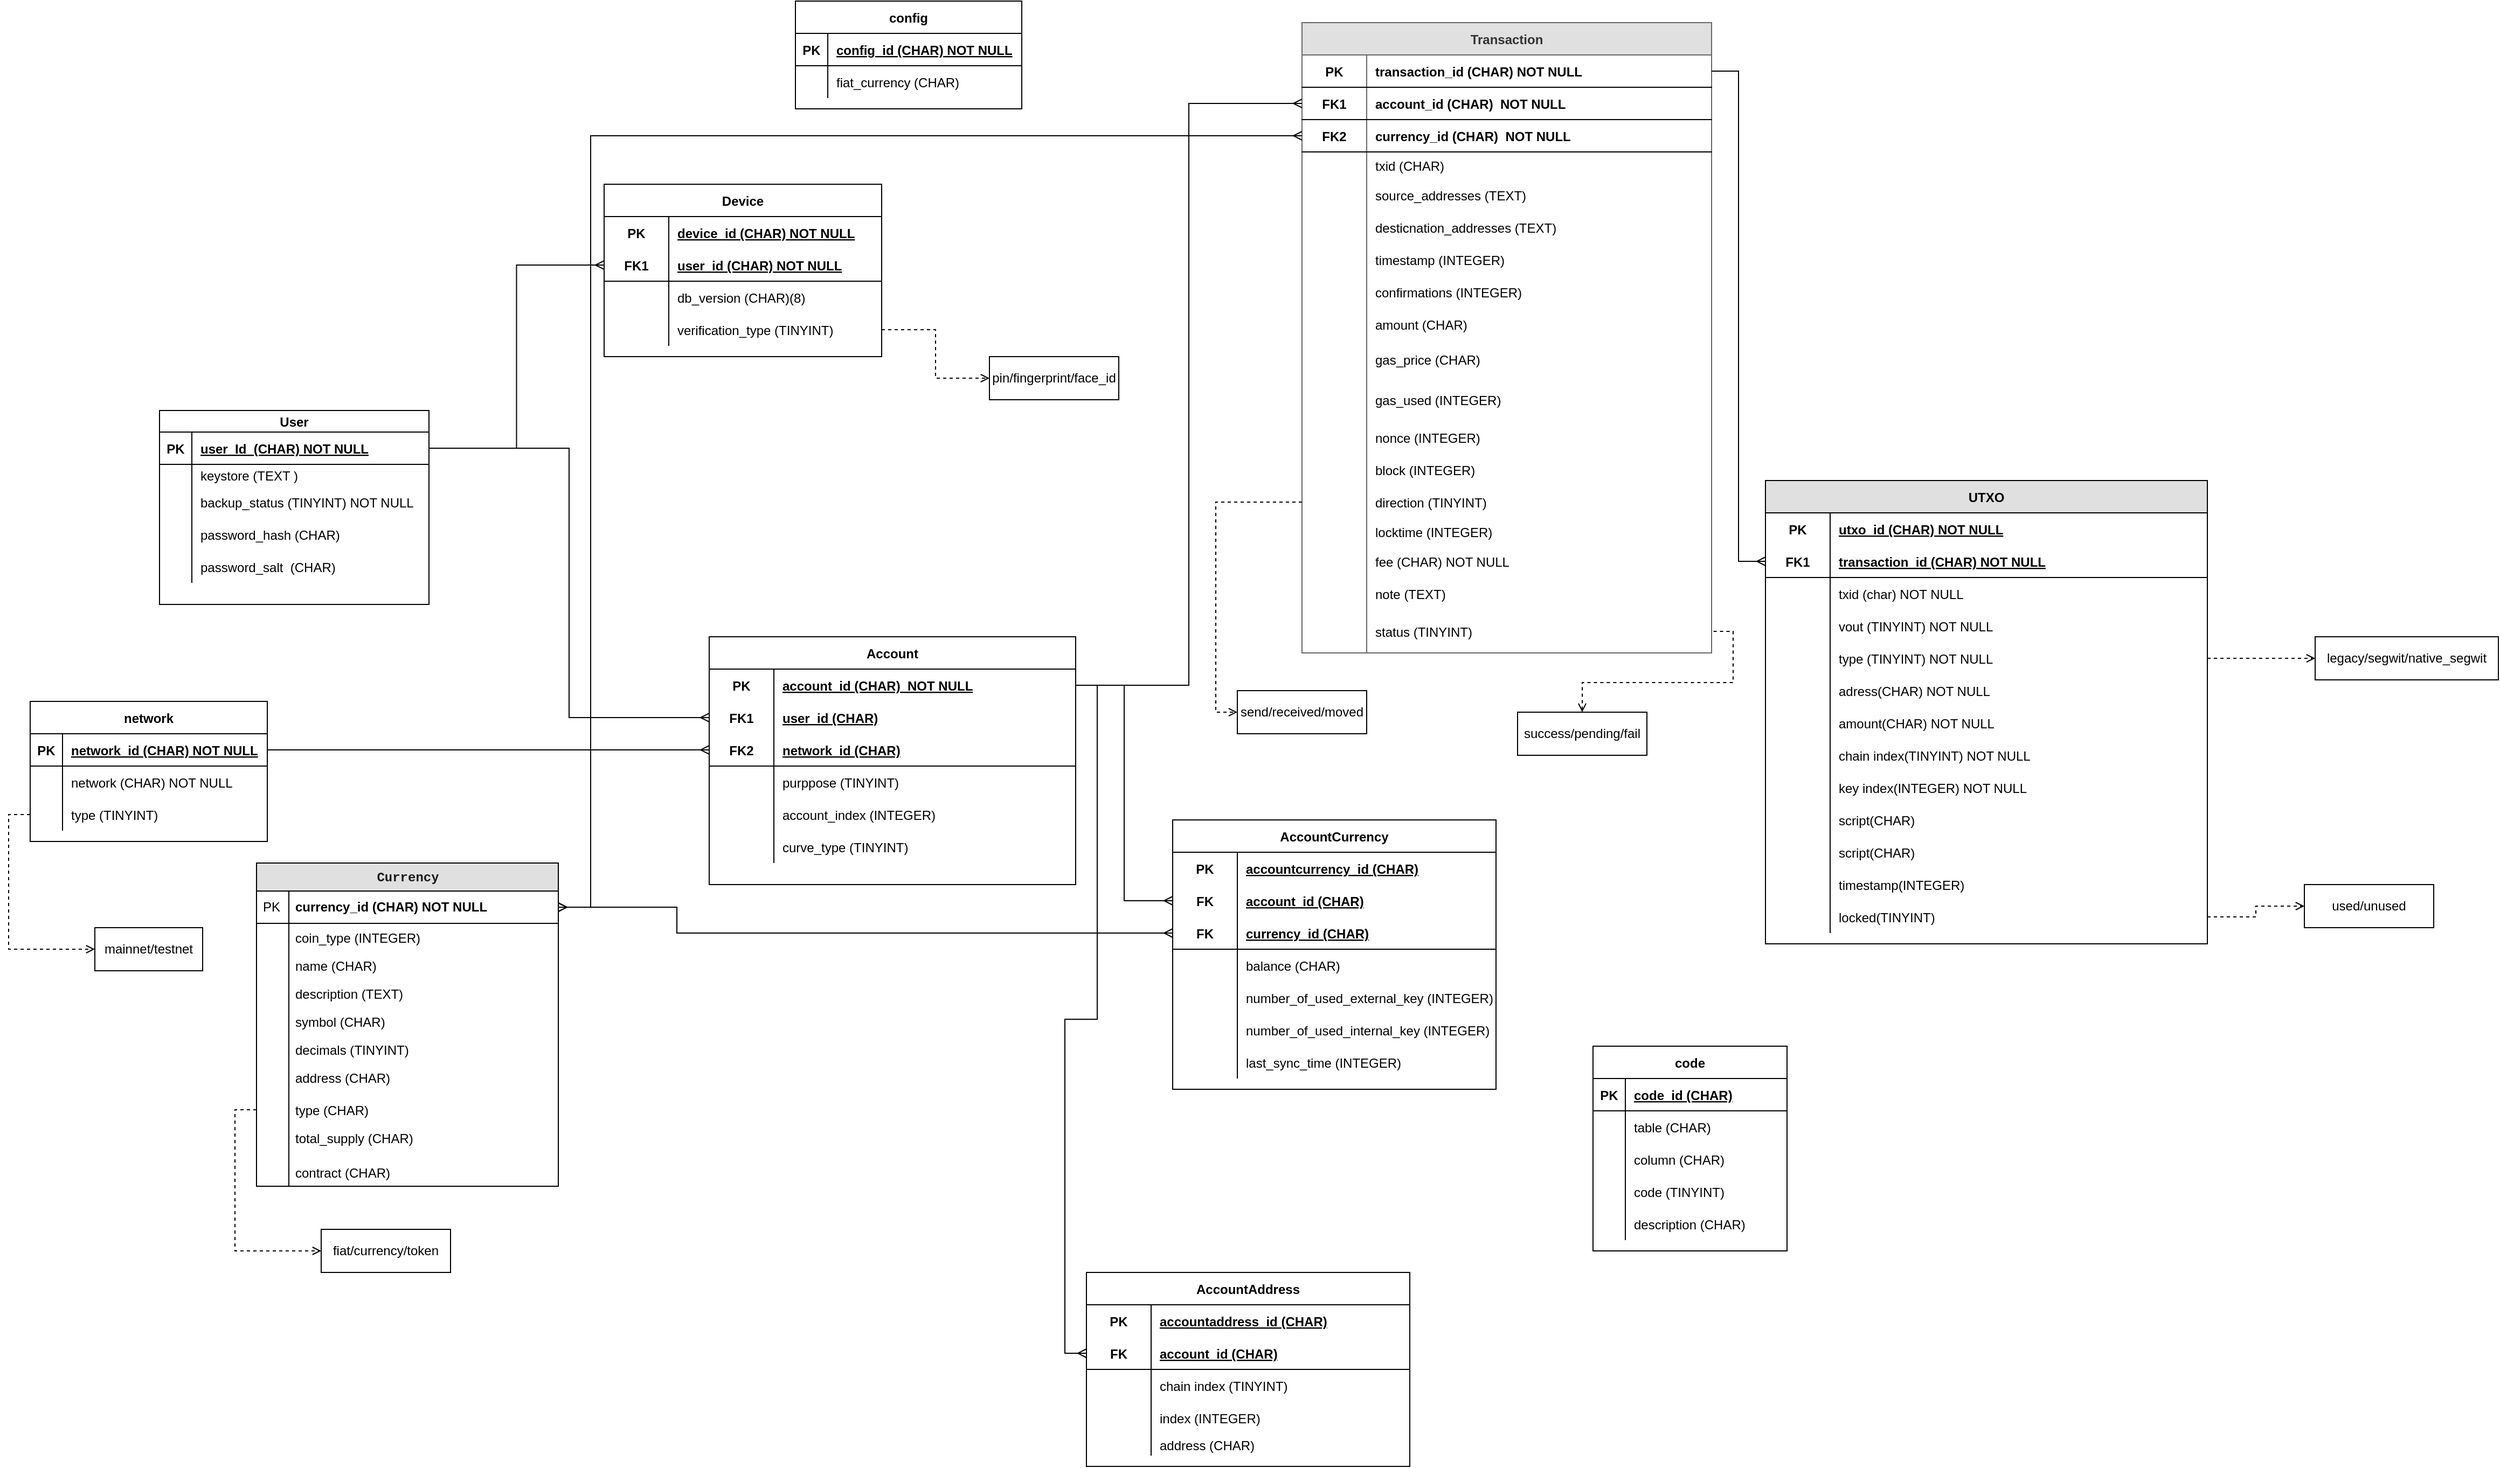 <mxfile version="13.6.9" type="device"><diagram id="iWANw3NaBPrb2qvLT4pz" name="Page-1"><mxGraphModel dx="1351" dy="796" grid="1" gridSize="10" guides="1" tooltips="1" connect="1" arrows="1" fold="1" page="1" pageScale="1" pageWidth="850" pageHeight="1100" math="0" shadow="0"><root><mxCell id="0"/><mxCell id="1" parent="0"/><mxCell id="PX9u144VKywxzR7hw2XP-1" value="User" style="shape=table;startSize=20;container=1;collapsible=1;childLayout=tableLayout;fixedRows=1;rowLines=0;fontStyle=1;align=center;resizeLast=1;" vertex="1" parent="1"><mxGeometry x="160" y="420" width="250" height="180" as="geometry"/></mxCell><mxCell id="PX9u144VKywxzR7hw2XP-2" value="" style="shape=partialRectangle;collapsible=0;dropTarget=0;pointerEvents=0;fillColor=none;top=0;left=0;bottom=1;right=0;points=[[0,0.5],[1,0.5]];portConstraint=eastwest;" vertex="1" parent="PX9u144VKywxzR7hw2XP-1"><mxGeometry y="20" width="250" height="30" as="geometry"/></mxCell><mxCell id="PX9u144VKywxzR7hw2XP-3" value="PK" style="shape=partialRectangle;connectable=0;fillColor=none;top=0;left=0;bottom=0;right=0;fontStyle=1;overflow=hidden;" vertex="1" parent="PX9u144VKywxzR7hw2XP-2"><mxGeometry width="30" height="30" as="geometry"/></mxCell><mxCell id="PX9u144VKywxzR7hw2XP-4" value="user_Id  (CHAR) NOT NULL" style="shape=partialRectangle;connectable=0;fillColor=none;top=0;left=0;bottom=0;right=0;align=left;spacingLeft=6;fontStyle=5;overflow=hidden;" vertex="1" parent="PX9u144VKywxzR7hw2XP-2"><mxGeometry x="30" width="220" height="30" as="geometry"/></mxCell><mxCell id="PX9u144VKywxzR7hw2XP-5" value="" style="shape=partialRectangle;collapsible=0;dropTarget=0;pointerEvents=0;fillColor=none;top=0;left=0;bottom=0;right=0;points=[[0,0.5],[1,0.5]];portConstraint=eastwest;" vertex="1" parent="PX9u144VKywxzR7hw2XP-1"><mxGeometry y="50" width="250" height="20" as="geometry"/></mxCell><mxCell id="PX9u144VKywxzR7hw2XP-6" value="" style="shape=partialRectangle;connectable=0;fillColor=none;top=0;left=0;bottom=0;right=0;editable=1;overflow=hidden;" vertex="1" parent="PX9u144VKywxzR7hw2XP-5"><mxGeometry width="30" height="20" as="geometry"/></mxCell><mxCell id="PX9u144VKywxzR7hw2XP-7" value="keystore (TEXT )" style="shape=partialRectangle;connectable=0;fillColor=none;top=0;left=0;bottom=0;right=0;align=left;spacingLeft=6;overflow=hidden;" vertex="1" parent="PX9u144VKywxzR7hw2XP-5"><mxGeometry x="30" width="220" height="20" as="geometry"/></mxCell><mxCell id="PX9u144VKywxzR7hw2XP-8" value="" style="shape=partialRectangle;collapsible=0;dropTarget=0;pointerEvents=0;fillColor=none;top=0;left=0;bottom=0;right=0;points=[[0,0.5],[1,0.5]];portConstraint=eastwest;" vertex="1" parent="PX9u144VKywxzR7hw2XP-1"><mxGeometry y="70" width="250" height="30" as="geometry"/></mxCell><mxCell id="PX9u144VKywxzR7hw2XP-9" value="" style="shape=partialRectangle;connectable=0;fillColor=none;top=0;left=0;bottom=0;right=0;editable=1;overflow=hidden;" vertex="1" parent="PX9u144VKywxzR7hw2XP-8"><mxGeometry width="30" height="30" as="geometry"/></mxCell><mxCell id="PX9u144VKywxzR7hw2XP-10" value="backup_status (TINYINT) NOT NULL" style="shape=partialRectangle;connectable=0;fillColor=none;top=0;left=0;bottom=0;right=0;align=left;spacingLeft=6;overflow=hidden;" vertex="1" parent="PX9u144VKywxzR7hw2XP-8"><mxGeometry x="30" width="220" height="30" as="geometry"/></mxCell><mxCell id="PX9u144VKywxzR7hw2XP-11" value="" style="shape=partialRectangle;collapsible=0;dropTarget=0;pointerEvents=0;fillColor=none;top=0;left=0;bottom=0;right=0;points=[[0,0.5],[1,0.5]];portConstraint=eastwest;" vertex="1" parent="PX9u144VKywxzR7hw2XP-1"><mxGeometry y="100" width="250" height="30" as="geometry"/></mxCell><mxCell id="PX9u144VKywxzR7hw2XP-12" value="" style="shape=partialRectangle;connectable=0;fillColor=none;top=0;left=0;bottom=0;right=0;editable=1;overflow=hidden;" vertex="1" parent="PX9u144VKywxzR7hw2XP-11"><mxGeometry width="30" height="30" as="geometry"/></mxCell><mxCell id="PX9u144VKywxzR7hw2XP-13" value="password_hash (CHAR) " style="shape=partialRectangle;connectable=0;fillColor=none;top=0;left=0;bottom=0;right=0;align=left;spacingLeft=6;overflow=hidden;" vertex="1" parent="PX9u144VKywxzR7hw2XP-11"><mxGeometry x="30" width="220" height="30" as="geometry"/></mxCell><mxCell id="PX9u144VKywxzR7hw2XP-14" value="" style="shape=partialRectangle;collapsible=0;dropTarget=0;pointerEvents=0;fillColor=none;top=0;left=0;bottom=0;right=0;points=[[0,0.5],[1,0.5]];portConstraint=eastwest;" vertex="1" parent="PX9u144VKywxzR7hw2XP-1"><mxGeometry y="130" width="250" height="30" as="geometry"/></mxCell><mxCell id="PX9u144VKywxzR7hw2XP-15" value="" style="shape=partialRectangle;connectable=0;fillColor=none;top=0;left=0;bottom=0;right=0;editable=1;overflow=hidden;" vertex="1" parent="PX9u144VKywxzR7hw2XP-14"><mxGeometry width="30" height="30" as="geometry"/></mxCell><mxCell id="PX9u144VKywxzR7hw2XP-16" value="password_salt  (CHAR) " style="shape=partialRectangle;connectable=0;fillColor=none;top=0;left=0;bottom=0;right=0;align=left;spacingLeft=6;overflow=hidden;" vertex="1" parent="PX9u144VKywxzR7hw2XP-14"><mxGeometry x="30" width="220" height="30" as="geometry"/></mxCell><mxCell id="PX9u144VKywxzR7hw2XP-17" value="Account" style="shape=table;startSize=30;container=1;collapsible=1;childLayout=tableLayout;fixedRows=1;rowLines=0;fontStyle=1;align=center;resizeLast=1;" vertex="1" parent="1"><mxGeometry x="670" y="630" width="340.0" height="230.0" as="geometry"/></mxCell><mxCell id="PX9u144VKywxzR7hw2XP-18" value="" style="shape=partialRectangle;collapsible=0;dropTarget=0;pointerEvents=0;fillColor=none;top=0;left=0;bottom=0;right=0;points=[[0,0.5],[1,0.5]];portConstraint=eastwest;" vertex="1" parent="PX9u144VKywxzR7hw2XP-17"><mxGeometry y="30" width="340.0" height="30" as="geometry"/></mxCell><mxCell id="PX9u144VKywxzR7hw2XP-19" value="PK" style="shape=partialRectangle;connectable=0;fillColor=none;top=0;left=0;bottom=0;right=0;fontStyle=1;overflow=hidden;" vertex="1" parent="PX9u144VKywxzR7hw2XP-18"><mxGeometry width="60.0" height="30" as="geometry"/></mxCell><mxCell id="PX9u144VKywxzR7hw2XP-20" value="account_id (CHAR)  NOT NULL" style="shape=partialRectangle;connectable=0;fillColor=none;top=0;left=0;bottom=0;right=0;align=left;spacingLeft=6;fontStyle=5;overflow=hidden;" vertex="1" parent="PX9u144VKywxzR7hw2XP-18"><mxGeometry x="60.0" width="280.0" height="30" as="geometry"/></mxCell><mxCell id="PX9u144VKywxzR7hw2XP-21" value="" style="shape=partialRectangle;collapsible=0;dropTarget=0;pointerEvents=0;fillColor=none;top=0;left=0;bottom=0;right=0;points=[[0,0.5],[1,0.5]];portConstraint=eastwest;" vertex="1" parent="PX9u144VKywxzR7hw2XP-17"><mxGeometry y="60" width="340.0" height="30" as="geometry"/></mxCell><mxCell id="PX9u144VKywxzR7hw2XP-22" value="FK1" style="shape=partialRectangle;connectable=0;fillColor=none;top=0;left=0;bottom=0;right=0;fontStyle=1;overflow=hidden;" vertex="1" parent="PX9u144VKywxzR7hw2XP-21"><mxGeometry width="60.0" height="30" as="geometry"/></mxCell><mxCell id="PX9u144VKywxzR7hw2XP-23" value="user_id (CHAR)" style="shape=partialRectangle;connectable=0;fillColor=none;top=0;left=0;bottom=0;right=0;align=left;spacingLeft=6;fontStyle=5;overflow=hidden;" vertex="1" parent="PX9u144VKywxzR7hw2XP-21"><mxGeometry x="60.0" width="280.0" height="30" as="geometry"/></mxCell><mxCell id="PX9u144VKywxzR7hw2XP-24" value="" style="shape=partialRectangle;collapsible=0;dropTarget=0;pointerEvents=0;fillColor=none;top=0;left=0;bottom=1;right=0;points=[[0,0.5],[1,0.5]];portConstraint=eastwest;" vertex="1" parent="PX9u144VKywxzR7hw2XP-17"><mxGeometry y="90" width="340.0" height="30" as="geometry"/></mxCell><mxCell id="PX9u144VKywxzR7hw2XP-25" value="FK2" style="shape=partialRectangle;connectable=0;fillColor=none;top=0;left=0;bottom=0;right=0;fontStyle=1;overflow=hidden;" vertex="1" parent="PX9u144VKywxzR7hw2XP-24"><mxGeometry width="60.0" height="30" as="geometry"/></mxCell><mxCell id="PX9u144VKywxzR7hw2XP-26" value="network_id (CHAR)" style="shape=partialRectangle;connectable=0;fillColor=none;top=0;left=0;bottom=0;right=0;align=left;spacingLeft=6;fontStyle=5;overflow=hidden;" vertex="1" parent="PX9u144VKywxzR7hw2XP-24"><mxGeometry x="60.0" width="280.0" height="30" as="geometry"/></mxCell><mxCell id="PX9u144VKywxzR7hw2XP-27" value="" style="shape=partialRectangle;collapsible=0;dropTarget=0;pointerEvents=0;fillColor=none;top=0;left=0;bottom=0;right=0;points=[[0,0.5],[1,0.5]];portConstraint=eastwest;" vertex="1" parent="PX9u144VKywxzR7hw2XP-17"><mxGeometry y="120" width="340.0" height="30" as="geometry"/></mxCell><mxCell id="PX9u144VKywxzR7hw2XP-28" value="" style="shape=partialRectangle;connectable=0;fillColor=none;top=0;left=0;bottom=0;right=0;editable=1;overflow=hidden;" vertex="1" parent="PX9u144VKywxzR7hw2XP-27"><mxGeometry width="60.0" height="30" as="geometry"/></mxCell><mxCell id="PX9u144VKywxzR7hw2XP-29" value="purppose (TINYINT)" style="shape=partialRectangle;connectable=0;fillColor=none;top=0;left=0;bottom=0;right=0;align=left;spacingLeft=6;overflow=hidden;" vertex="1" parent="PX9u144VKywxzR7hw2XP-27"><mxGeometry x="60.0" width="280.0" height="30" as="geometry"/></mxCell><mxCell id="PX9u144VKywxzR7hw2XP-30" value="" style="shape=partialRectangle;collapsible=0;dropTarget=0;pointerEvents=0;fillColor=none;top=0;left=0;bottom=0;right=0;points=[[0,0.5],[1,0.5]];portConstraint=eastwest;" vertex="1" parent="PX9u144VKywxzR7hw2XP-17"><mxGeometry y="150" width="340.0" height="30" as="geometry"/></mxCell><mxCell id="PX9u144VKywxzR7hw2XP-31" value="" style="shape=partialRectangle;connectable=0;fillColor=none;top=0;left=0;bottom=0;right=0;editable=1;overflow=hidden;" vertex="1" parent="PX9u144VKywxzR7hw2XP-30"><mxGeometry width="60.0" height="30" as="geometry"/></mxCell><mxCell id="PX9u144VKywxzR7hw2XP-32" value="account_index (INTEGER)" style="shape=partialRectangle;connectable=0;fillColor=none;top=0;left=0;bottom=0;right=0;align=left;spacingLeft=6;overflow=hidden;" vertex="1" parent="PX9u144VKywxzR7hw2XP-30"><mxGeometry x="60.0" width="280.0" height="30" as="geometry"/></mxCell><mxCell id="PX9u144VKywxzR7hw2XP-33" value="" style="shape=partialRectangle;collapsible=0;dropTarget=0;pointerEvents=0;fillColor=none;top=0;left=0;bottom=0;right=0;points=[[0,0.5],[1,0.5]];portConstraint=eastwest;" vertex="1" parent="PX9u144VKywxzR7hw2XP-17"><mxGeometry y="180" width="340.0" height="30" as="geometry"/></mxCell><mxCell id="PX9u144VKywxzR7hw2XP-34" value="" style="shape=partialRectangle;connectable=0;fillColor=none;top=0;left=0;bottom=0;right=0;editable=1;overflow=hidden;" vertex="1" parent="PX9u144VKywxzR7hw2XP-33"><mxGeometry width="60.0" height="30" as="geometry"/></mxCell><mxCell id="PX9u144VKywxzR7hw2XP-35" value="curve_type (TINYINT)" style="shape=partialRectangle;connectable=0;fillColor=none;top=0;left=0;bottom=0;right=0;align=left;spacingLeft=6;overflow=hidden;" vertex="1" parent="PX9u144VKywxzR7hw2XP-33"><mxGeometry x="60.0" width="280.0" height="30" as="geometry"/></mxCell><mxCell id="PX9u144VKywxzR7hw2XP-36" value="Device" style="shape=table;startSize=30;container=1;collapsible=1;childLayout=tableLayout;fixedRows=1;rowLines=0;fontStyle=1;align=center;resizeLast=1;" vertex="1" parent="1"><mxGeometry x="572.5" y="210" width="257.5" height="160" as="geometry"/></mxCell><mxCell id="PX9u144VKywxzR7hw2XP-37" value="" style="shape=partialRectangle;collapsible=0;dropTarget=0;pointerEvents=0;fillColor=none;top=0;left=0;bottom=0;right=0;points=[[0,0.5],[1,0.5]];portConstraint=eastwest;" vertex="1" parent="PX9u144VKywxzR7hw2XP-36"><mxGeometry y="30" width="257.5" height="30" as="geometry"/></mxCell><mxCell id="PX9u144VKywxzR7hw2XP-38" value="PK" style="shape=partialRectangle;connectable=0;fillColor=none;top=0;left=0;bottom=0;right=0;fontStyle=1;overflow=hidden;" vertex="1" parent="PX9u144VKywxzR7hw2XP-37"><mxGeometry width="60" height="30" as="geometry"/></mxCell><mxCell id="PX9u144VKywxzR7hw2XP-39" value="device_id (CHAR) NOT NULL" style="shape=partialRectangle;connectable=0;fillColor=none;top=0;left=0;bottom=0;right=0;align=left;spacingLeft=6;fontStyle=5;overflow=hidden;" vertex="1" parent="PX9u144VKywxzR7hw2XP-37"><mxGeometry x="60" width="197.5" height="30" as="geometry"/></mxCell><mxCell id="PX9u144VKywxzR7hw2XP-40" value="" style="shape=partialRectangle;collapsible=0;dropTarget=0;pointerEvents=0;fillColor=none;top=0;left=0;bottom=1;right=0;points=[[0,0.5],[1,0.5]];portConstraint=eastwest;" vertex="1" parent="PX9u144VKywxzR7hw2XP-36"><mxGeometry y="60" width="257.5" height="30" as="geometry"/></mxCell><mxCell id="PX9u144VKywxzR7hw2XP-41" value="FK1" style="shape=partialRectangle;connectable=0;fillColor=none;top=0;left=0;bottom=0;right=0;fontStyle=1;overflow=hidden;" vertex="1" parent="PX9u144VKywxzR7hw2XP-40"><mxGeometry width="60" height="30" as="geometry"/></mxCell><mxCell id="PX9u144VKywxzR7hw2XP-42" value="user_id (CHAR) NOT NULL" style="shape=partialRectangle;connectable=0;fillColor=none;top=0;left=0;bottom=0;right=0;align=left;spacingLeft=6;fontStyle=5;overflow=hidden;" vertex="1" parent="PX9u144VKywxzR7hw2XP-40"><mxGeometry x="60" width="197.5" height="30" as="geometry"/></mxCell><mxCell id="PX9u144VKywxzR7hw2XP-43" value="" style="shape=partialRectangle;collapsible=0;dropTarget=0;pointerEvents=0;fillColor=none;top=0;left=0;bottom=0;right=0;points=[[0,0.5],[1,0.5]];portConstraint=eastwest;" vertex="1" parent="PX9u144VKywxzR7hw2XP-36"><mxGeometry y="90" width="257.5" height="30" as="geometry"/></mxCell><mxCell id="PX9u144VKywxzR7hw2XP-44" value="" style="shape=partialRectangle;connectable=0;fillColor=none;top=0;left=0;bottom=0;right=0;editable=1;overflow=hidden;" vertex="1" parent="PX9u144VKywxzR7hw2XP-43"><mxGeometry width="60" height="30" as="geometry"/></mxCell><mxCell id="PX9u144VKywxzR7hw2XP-45" value="db_version (CHAR)(8)" style="shape=partialRectangle;connectable=0;fillColor=none;top=0;left=0;bottom=0;right=0;align=left;spacingLeft=6;overflow=hidden;" vertex="1" parent="PX9u144VKywxzR7hw2XP-43"><mxGeometry x="60" width="197.5" height="30" as="geometry"/></mxCell><mxCell id="PX9u144VKywxzR7hw2XP-46" value="" style="shape=partialRectangle;collapsible=0;dropTarget=0;pointerEvents=0;fillColor=none;top=0;left=0;bottom=0;right=0;points=[[0,0.5],[1,0.5]];portConstraint=eastwest;" vertex="1" parent="PX9u144VKywxzR7hw2XP-36"><mxGeometry y="120" width="257.5" height="30" as="geometry"/></mxCell><mxCell id="PX9u144VKywxzR7hw2XP-47" value="" style="shape=partialRectangle;connectable=0;fillColor=none;top=0;left=0;bottom=0;right=0;editable=1;overflow=hidden;" vertex="1" parent="PX9u144VKywxzR7hw2XP-46"><mxGeometry width="60" height="30" as="geometry"/></mxCell><mxCell id="PX9u144VKywxzR7hw2XP-48" value="verification_type (TINYINT) " style="shape=partialRectangle;connectable=0;fillColor=none;top=0;left=0;bottom=0;right=0;align=left;spacingLeft=6;overflow=hidden;" vertex="1" parent="PX9u144VKywxzR7hw2XP-46"><mxGeometry x="60" width="197.5" height="30" as="geometry"/></mxCell><mxCell id="PX9u144VKywxzR7hw2XP-49" value="Transaction" style="shape=table;startSize=30;container=1;collapsible=1;childLayout=tableLayout;fixedRows=1;rowLines=0;fontStyle=1;align=center;resizeLast=1;strokeColor=#666666;fontColor=#333333;fillColor=#E0E0E0;" vertex="1" parent="1"><mxGeometry x="1220" y="60" width="380" height="585.0" as="geometry"/></mxCell><mxCell id="PX9u144VKywxzR7hw2XP-50" value="" style="shape=partialRectangle;collapsible=0;dropTarget=0;pointerEvents=0;fillColor=none;top=0;left=0;bottom=1;right=0;points=[[0,0.5],[1,0.5]];portConstraint=eastwest;" vertex="1" parent="PX9u144VKywxzR7hw2XP-49"><mxGeometry y="30" width="380" height="30" as="geometry"/></mxCell><mxCell id="PX9u144VKywxzR7hw2XP-51" value="PK" style="shape=partialRectangle;connectable=0;fillColor=none;top=0;left=0;bottom=0;right=0;fontStyle=1;overflow=hidden;" vertex="1" parent="PX9u144VKywxzR7hw2XP-50"><mxGeometry width="60" height="30" as="geometry"/></mxCell><mxCell id="PX9u144VKywxzR7hw2XP-52" value="transaction_id (CHAR) NOT NULL" style="shape=partialRectangle;connectable=0;fillColor=none;top=0;left=0;bottom=0;right=0;align=left;spacingLeft=6;fontStyle=1;overflow=hidden;" vertex="1" parent="PX9u144VKywxzR7hw2XP-50"><mxGeometry x="60" width="320" height="30" as="geometry"/></mxCell><mxCell id="PX9u144VKywxzR7hw2XP-53" value="" style="shape=partialRectangle;collapsible=0;dropTarget=0;pointerEvents=0;fillColor=none;top=0;left=0;bottom=1;right=0;points=[[0,0.5],[1,0.5]];portConstraint=eastwest;" vertex="1" parent="PX9u144VKywxzR7hw2XP-49"><mxGeometry y="60" width="380" height="30" as="geometry"/></mxCell><mxCell id="PX9u144VKywxzR7hw2XP-54" value="FK1" style="shape=partialRectangle;connectable=0;fillColor=none;top=0;left=0;bottom=0;right=0;fontStyle=1;overflow=hidden;" vertex="1" parent="PX9u144VKywxzR7hw2XP-53"><mxGeometry width="60" height="30" as="geometry"/></mxCell><mxCell id="PX9u144VKywxzR7hw2XP-55" value="account_id (CHAR)  NOT NULL" style="shape=partialRectangle;connectable=0;fillColor=none;top=0;left=0;bottom=0;right=0;align=left;spacingLeft=6;fontStyle=1;overflow=hidden;" vertex="1" parent="PX9u144VKywxzR7hw2XP-53"><mxGeometry x="60" width="320" height="30" as="geometry"/></mxCell><mxCell id="PX9u144VKywxzR7hw2XP-56" value="" style="shape=partialRectangle;collapsible=0;dropTarget=0;pointerEvents=0;fillColor=none;top=0;left=0;bottom=1;right=0;points=[[0,0.5],[1,0.5]];portConstraint=eastwest;" vertex="1" parent="PX9u144VKywxzR7hw2XP-49"><mxGeometry y="90" width="380" height="30" as="geometry"/></mxCell><mxCell id="PX9u144VKywxzR7hw2XP-57" value="FK2" style="shape=partialRectangle;connectable=0;fillColor=none;top=0;left=0;bottom=0;right=0;fontStyle=1;overflow=hidden;" vertex="1" parent="PX9u144VKywxzR7hw2XP-56"><mxGeometry width="60" height="30" as="geometry"/></mxCell><mxCell id="PX9u144VKywxzR7hw2XP-58" value="currency_id (CHAR)  NOT NULL" style="shape=partialRectangle;connectable=0;fillColor=none;top=0;left=0;bottom=0;right=0;align=left;spacingLeft=6;fontStyle=1;overflow=hidden;" vertex="1" parent="PX9u144VKywxzR7hw2XP-56"><mxGeometry x="60" width="320" height="30" as="geometry"/></mxCell><mxCell id="PX9u144VKywxzR7hw2XP-59" value="" style="shape=partialRectangle;collapsible=0;dropTarget=0;pointerEvents=0;fillColor=none;top=0;left=0;bottom=0;right=0;points=[[0,0.5],[1,0.5]];portConstraint=eastwest;" vertex="1" parent="PX9u144VKywxzR7hw2XP-49"><mxGeometry y="120" width="380" height="25" as="geometry"/></mxCell><mxCell id="PX9u144VKywxzR7hw2XP-60" value="" style="shape=partialRectangle;connectable=0;fillColor=none;top=0;left=0;bottom=0;right=0;editable=1;overflow=hidden;" vertex="1" parent="PX9u144VKywxzR7hw2XP-59"><mxGeometry width="60" height="25" as="geometry"/></mxCell><mxCell id="PX9u144VKywxzR7hw2XP-61" value="txid (CHAR)" style="shape=partialRectangle;connectable=0;fillColor=none;top=0;left=0;bottom=0;right=0;align=left;spacingLeft=6;overflow=hidden;" vertex="1" parent="PX9u144VKywxzR7hw2XP-59"><mxGeometry x="60" width="320" height="25" as="geometry"/></mxCell><mxCell id="PX9u144VKywxzR7hw2XP-71" value="" style="shape=partialRectangle;collapsible=0;dropTarget=0;pointerEvents=0;fillColor=none;top=0;left=0;bottom=0;right=0;points=[[0,0.5],[1,0.5]];portConstraint=eastwest;" vertex="1" parent="PX9u144VKywxzR7hw2XP-49"><mxGeometry y="145" width="380" height="30" as="geometry"/></mxCell><mxCell id="PX9u144VKywxzR7hw2XP-72" value="" style="shape=partialRectangle;connectable=0;fillColor=none;top=0;left=0;bottom=0;right=0;editable=1;overflow=hidden;" vertex="1" parent="PX9u144VKywxzR7hw2XP-71"><mxGeometry width="60" height="30" as="geometry"/></mxCell><mxCell id="PX9u144VKywxzR7hw2XP-73" value="source_addresses (TEXT)" style="shape=partialRectangle;connectable=0;fillColor=none;top=0;left=0;bottom=0;right=0;align=left;spacingLeft=6;overflow=hidden;" vertex="1" parent="PX9u144VKywxzR7hw2XP-71"><mxGeometry x="60" width="320" height="30" as="geometry"/></mxCell><mxCell id="PX9u144VKywxzR7hw2XP-74" value="" style="shape=partialRectangle;collapsible=0;dropTarget=0;pointerEvents=0;fillColor=none;top=0;left=0;bottom=0;right=0;points=[[0,0.5],[1,0.5]];portConstraint=eastwest;" vertex="1" parent="PX9u144VKywxzR7hw2XP-49"><mxGeometry y="175" width="380" height="30" as="geometry"/></mxCell><mxCell id="PX9u144VKywxzR7hw2XP-75" value="" style="shape=partialRectangle;connectable=0;fillColor=none;top=0;left=0;bottom=0;right=0;editable=1;overflow=hidden;" vertex="1" parent="PX9u144VKywxzR7hw2XP-74"><mxGeometry width="60" height="30" as="geometry"/></mxCell><mxCell id="PX9u144VKywxzR7hw2XP-76" value="desticnation_addresses (TEXT)" style="shape=partialRectangle;connectable=0;fillColor=none;top=0;left=0;bottom=0;right=0;align=left;spacingLeft=6;overflow=hidden;" vertex="1" parent="PX9u144VKywxzR7hw2XP-74"><mxGeometry x="60" width="320" height="30" as="geometry"/></mxCell><mxCell id="PX9u144VKywxzR7hw2XP-65" value="" style="shape=partialRectangle;collapsible=0;dropTarget=0;pointerEvents=0;fillColor=none;top=0;left=0;bottom=0;right=0;points=[[0,0.5],[1,0.5]];portConstraint=eastwest;" vertex="1" parent="PX9u144VKywxzR7hw2XP-49"><mxGeometry y="205" width="380" height="30" as="geometry"/></mxCell><mxCell id="PX9u144VKywxzR7hw2XP-66" value="" style="shape=partialRectangle;connectable=0;fillColor=none;top=0;left=0;bottom=0;right=0;editable=1;overflow=hidden;" vertex="1" parent="PX9u144VKywxzR7hw2XP-65"><mxGeometry width="60" height="30" as="geometry"/></mxCell><mxCell id="PX9u144VKywxzR7hw2XP-67" value="timestamp (INTEGER)" style="shape=partialRectangle;connectable=0;fillColor=none;top=0;left=0;bottom=0;right=0;align=left;spacingLeft=6;overflow=hidden;" vertex="1" parent="PX9u144VKywxzR7hw2XP-65"><mxGeometry x="60" width="320" height="30" as="geometry"/></mxCell><mxCell id="PX9u144VKywxzR7hw2XP-263" value="" style="shape=partialRectangle;collapsible=0;dropTarget=0;pointerEvents=0;fillColor=none;top=0;left=0;bottom=0;right=0;points=[[0,0.5],[1,0.5]];portConstraint=eastwest;" vertex="1" parent="PX9u144VKywxzR7hw2XP-49"><mxGeometry y="235" width="380" height="30" as="geometry"/></mxCell><mxCell id="PX9u144VKywxzR7hw2XP-264" value="" style="shape=partialRectangle;connectable=0;fillColor=none;top=0;left=0;bottom=0;right=0;editable=1;overflow=hidden;" vertex="1" parent="PX9u144VKywxzR7hw2XP-263"><mxGeometry width="60" height="30" as="geometry"/></mxCell><mxCell id="PX9u144VKywxzR7hw2XP-265" value="confirmations (INTEGER)" style="shape=partialRectangle;connectable=0;fillColor=none;top=0;left=0;bottom=0;right=0;align=left;spacingLeft=6;overflow=hidden;" vertex="1" parent="PX9u144VKywxzR7hw2XP-263"><mxGeometry x="60" width="320" height="30" as="geometry"/></mxCell><mxCell id="PX9u144VKywxzR7hw2XP-77" value="" style="shape=partialRectangle;collapsible=0;dropTarget=0;pointerEvents=0;fillColor=none;top=0;left=0;bottom=0;right=0;points=[[0,0.5],[1,0.5]];portConstraint=eastwest;" vertex="1" parent="PX9u144VKywxzR7hw2XP-49"><mxGeometry y="265" width="380" height="30" as="geometry"/></mxCell><mxCell id="PX9u144VKywxzR7hw2XP-78" value="" style="shape=partialRectangle;connectable=0;fillColor=none;top=0;left=0;bottom=0;right=0;editable=1;overflow=hidden;" vertex="1" parent="PX9u144VKywxzR7hw2XP-77"><mxGeometry width="60" height="30" as="geometry"/></mxCell><mxCell id="PX9u144VKywxzR7hw2XP-79" value="amount (CHAR)" style="shape=partialRectangle;connectable=0;fillColor=none;top=0;left=0;bottom=0;right=0;align=left;spacingLeft=6;overflow=hidden;" vertex="1" parent="PX9u144VKywxzR7hw2XP-77"><mxGeometry x="60" width="320" height="30" as="geometry"/></mxCell><mxCell id="PX9u144VKywxzR7hw2XP-92" value="" style="shape=partialRectangle;collapsible=0;dropTarget=0;pointerEvents=0;fillColor=none;top=0;left=0;bottom=0;right=0;points=[[0,0.5],[1,0.5]];portConstraint=eastwest;" vertex="1" parent="PX9u144VKywxzR7hw2XP-49"><mxGeometry y="295" width="380" height="35" as="geometry"/></mxCell><mxCell id="PX9u144VKywxzR7hw2XP-93" value="" style="shape=partialRectangle;connectable=0;fillColor=none;top=0;left=0;bottom=0;right=0;editable=1;overflow=hidden;" vertex="1" parent="PX9u144VKywxzR7hw2XP-92"><mxGeometry width="60" height="35" as="geometry"/></mxCell><mxCell id="PX9u144VKywxzR7hw2XP-94" value="gas_price (CHAR)" style="shape=partialRectangle;connectable=0;fillColor=none;top=0;left=0;bottom=0;right=0;align=left;spacingLeft=6;overflow=hidden;" vertex="1" parent="PX9u144VKywxzR7hw2XP-92"><mxGeometry x="60" width="320" height="35" as="geometry"/></mxCell><mxCell id="PX9u144VKywxzR7hw2XP-95" value="" style="shape=partialRectangle;collapsible=0;dropTarget=0;pointerEvents=0;fillColor=none;top=0;left=0;bottom=0;right=0;points=[[0,0.5],[1,0.5]];portConstraint=eastwest;" vertex="1" parent="PX9u144VKywxzR7hw2XP-49"><mxGeometry y="330" width="380" height="40" as="geometry"/></mxCell><mxCell id="PX9u144VKywxzR7hw2XP-96" value="" style="shape=partialRectangle;connectable=0;fillColor=none;top=0;left=0;bottom=0;right=0;editable=1;overflow=hidden;" vertex="1" parent="PX9u144VKywxzR7hw2XP-95"><mxGeometry width="60" height="40" as="geometry"/></mxCell><mxCell id="PX9u144VKywxzR7hw2XP-97" value="gas_used (INTEGER)" style="shape=partialRectangle;connectable=0;fillColor=none;top=0;left=0;bottom=0;right=0;align=left;spacingLeft=6;overflow=hidden;" vertex="1" parent="PX9u144VKywxzR7hw2XP-95"><mxGeometry x="60" width="320" height="40" as="geometry"/></mxCell><mxCell id="PX9u144VKywxzR7hw2XP-89" value="" style="shape=partialRectangle;collapsible=0;dropTarget=0;pointerEvents=0;fillColor=none;top=0;left=0;bottom=0;right=0;points=[[0,0.5],[1,0.5]];portConstraint=eastwest;" vertex="1" parent="PX9u144VKywxzR7hw2XP-49"><mxGeometry y="370" width="380" height="30" as="geometry"/></mxCell><mxCell id="PX9u144VKywxzR7hw2XP-90" value="" style="shape=partialRectangle;connectable=0;fillColor=none;top=0;left=0;bottom=0;right=0;editable=1;overflow=hidden;" vertex="1" parent="PX9u144VKywxzR7hw2XP-89"><mxGeometry width="60" height="30" as="geometry"/></mxCell><mxCell id="PX9u144VKywxzR7hw2XP-91" value="nonce (INTEGER)" style="shape=partialRectangle;connectable=0;fillColor=none;top=0;left=0;bottom=0;right=0;align=left;spacingLeft=6;overflow=hidden;" vertex="1" parent="PX9u144VKywxzR7hw2XP-89"><mxGeometry x="60" width="320" height="30" as="geometry"/></mxCell><mxCell id="PX9u144VKywxzR7hw2XP-86" value="" style="shape=partialRectangle;collapsible=0;dropTarget=0;pointerEvents=0;fillColor=none;top=0;left=0;bottom=0;right=0;points=[[0,0.5],[1,0.5]];portConstraint=eastwest;" vertex="1" parent="PX9u144VKywxzR7hw2XP-49"><mxGeometry y="400" width="380" height="30" as="geometry"/></mxCell><mxCell id="PX9u144VKywxzR7hw2XP-87" value="" style="shape=partialRectangle;connectable=0;fillColor=none;top=0;left=0;bottom=0;right=0;editable=1;overflow=hidden;" vertex="1" parent="PX9u144VKywxzR7hw2XP-86"><mxGeometry width="60" height="30" as="geometry"/></mxCell><mxCell id="PX9u144VKywxzR7hw2XP-88" value="block (INTEGER)" style="shape=partialRectangle;connectable=0;fillColor=none;top=0;left=0;bottom=0;right=0;align=left;spacingLeft=6;overflow=hidden;" vertex="1" parent="PX9u144VKywxzR7hw2XP-86"><mxGeometry x="60" width="320" height="30" as="geometry"/></mxCell><mxCell id="PX9u144VKywxzR7hw2XP-68" value="" style="shape=partialRectangle;collapsible=0;dropTarget=0;pointerEvents=0;fillColor=none;top=0;left=0;bottom=0;right=0;points=[[0,0.5],[1,0.5]];portConstraint=eastwest;" vertex="1" parent="PX9u144VKywxzR7hw2XP-49"><mxGeometry y="430" width="380" height="30" as="geometry"/></mxCell><mxCell id="PX9u144VKywxzR7hw2XP-69" value="" style="shape=partialRectangle;connectable=0;fillColor=none;top=0;left=0;bottom=0;right=0;editable=1;overflow=hidden;" vertex="1" parent="PX9u144VKywxzR7hw2XP-68"><mxGeometry width="60" height="30" as="geometry"/></mxCell><mxCell id="PX9u144VKywxzR7hw2XP-70" value="direction (TINYINT)" style="shape=partialRectangle;connectable=0;fillColor=none;top=0;left=0;bottom=0;right=0;align=left;spacingLeft=6;overflow=hidden;" vertex="1" parent="PX9u144VKywxzR7hw2XP-68"><mxGeometry x="60" width="320" height="30" as="geometry"/></mxCell><mxCell id="PX9u144VKywxzR7hw2XP-62" value="" style="shape=partialRectangle;collapsible=0;dropTarget=0;pointerEvents=0;fillColor=none;top=0;left=0;bottom=0;right=0;points=[[0,0.5],[1,0.5]];portConstraint=eastwest;" vertex="1" parent="PX9u144VKywxzR7hw2XP-49"><mxGeometry y="460" width="380" height="25" as="geometry"/></mxCell><mxCell id="PX9u144VKywxzR7hw2XP-63" value="" style="shape=partialRectangle;connectable=0;fillColor=none;top=0;left=0;bottom=0;right=0;editable=1;overflow=hidden;" vertex="1" parent="PX9u144VKywxzR7hw2XP-62"><mxGeometry width="60" height="25" as="geometry"/></mxCell><mxCell id="PX9u144VKywxzR7hw2XP-64" value="locktime (INTEGER)" style="shape=partialRectangle;connectable=0;fillColor=none;top=0;left=0;bottom=0;right=0;align=left;spacingLeft=6;overflow=hidden;" vertex="1" parent="PX9u144VKywxzR7hw2XP-62"><mxGeometry x="60" width="320" height="25" as="geometry"/></mxCell><mxCell id="PX9u144VKywxzR7hw2XP-80" value="" style="shape=partialRectangle;collapsible=0;dropTarget=0;pointerEvents=0;fillColor=none;top=0;left=0;bottom=0;right=0;points=[[0,0.5],[1,0.5]];portConstraint=eastwest;" vertex="1" parent="PX9u144VKywxzR7hw2XP-49"><mxGeometry y="485" width="380" height="30" as="geometry"/></mxCell><mxCell id="PX9u144VKywxzR7hw2XP-81" value="" style="shape=partialRectangle;connectable=0;fillColor=none;top=0;left=0;bottom=0;right=0;editable=1;overflow=hidden;" vertex="1" parent="PX9u144VKywxzR7hw2XP-80"><mxGeometry width="60" height="30" as="geometry"/></mxCell><mxCell id="PX9u144VKywxzR7hw2XP-82" value="fee (CHAR) NOT NULL" style="shape=partialRectangle;connectable=0;fillColor=none;top=0;left=0;bottom=0;right=0;align=left;spacingLeft=6;overflow=hidden;" vertex="1" parent="PX9u144VKywxzR7hw2XP-80"><mxGeometry x="60" width="320" height="30" as="geometry"/></mxCell><mxCell id="PX9u144VKywxzR7hw2XP-83" value="" style="shape=partialRectangle;collapsible=0;dropTarget=0;pointerEvents=0;fillColor=none;top=0;left=0;bottom=0;right=0;points=[[0,0.5],[1,0.5]];portConstraint=eastwest;" vertex="1" parent="PX9u144VKywxzR7hw2XP-49"><mxGeometry y="515" width="380" height="30" as="geometry"/></mxCell><mxCell id="PX9u144VKywxzR7hw2XP-84" value="" style="shape=partialRectangle;connectable=0;fillColor=none;top=0;left=0;bottom=0;right=0;editable=1;overflow=hidden;" vertex="1" parent="PX9u144VKywxzR7hw2XP-83"><mxGeometry width="60" height="30" as="geometry"/></mxCell><mxCell id="PX9u144VKywxzR7hw2XP-85" value="note (TEXT)" style="shape=partialRectangle;connectable=0;fillColor=none;top=0;left=0;bottom=0;right=0;align=left;spacingLeft=6;overflow=hidden;" vertex="1" parent="PX9u144VKywxzR7hw2XP-83"><mxGeometry x="60" width="320" height="30" as="geometry"/></mxCell><mxCell id="PX9u144VKywxzR7hw2XP-98" value="" style="shape=partialRectangle;collapsible=0;dropTarget=0;pointerEvents=0;fillColor=none;top=0;left=0;bottom=0;right=0;points=[[0,0.5],[1,0.5]];portConstraint=eastwest;" vertex="1" parent="PX9u144VKywxzR7hw2XP-49"><mxGeometry y="545" width="380" height="40" as="geometry"/></mxCell><mxCell id="PX9u144VKywxzR7hw2XP-99" value="" style="shape=partialRectangle;connectable=0;fillColor=none;top=0;left=0;bottom=0;right=0;editable=1;overflow=hidden;" vertex="1" parent="PX9u144VKywxzR7hw2XP-98"><mxGeometry width="60" height="40" as="geometry"/></mxCell><mxCell id="PX9u144VKywxzR7hw2XP-100" value="status (TINYINT)" style="shape=partialRectangle;connectable=0;fillColor=none;top=0;left=0;bottom=0;right=0;align=left;spacingLeft=6;overflow=hidden;" vertex="1" parent="PX9u144VKywxzR7hw2XP-98"><mxGeometry x="60" width="320" height="40" as="geometry"/></mxCell><mxCell id="PX9u144VKywxzR7hw2XP-101" value="UTXO" style="shape=table;startSize=30;container=1;collapsible=1;childLayout=tableLayout;fixedRows=1;rowLines=0;fontStyle=1;align=center;resizeLast=1;fillColor=#E0E0E0;" vertex="1" parent="1"><mxGeometry x="1650" y="485" width="410" height="430" as="geometry"/></mxCell><mxCell id="PX9u144VKywxzR7hw2XP-102" value="" style="shape=partialRectangle;collapsible=0;dropTarget=0;pointerEvents=0;fillColor=none;top=0;left=0;bottom=0;right=0;points=[[0,0.5],[1,0.5]];portConstraint=eastwest;" vertex="1" parent="PX9u144VKywxzR7hw2XP-101"><mxGeometry y="30" width="410" height="30" as="geometry"/></mxCell><mxCell id="PX9u144VKywxzR7hw2XP-103" value="PK" style="shape=partialRectangle;connectable=0;fillColor=none;top=0;left=0;bottom=0;right=0;fontStyle=1;overflow=hidden;" vertex="1" parent="PX9u144VKywxzR7hw2XP-102"><mxGeometry width="60" height="30" as="geometry"/></mxCell><mxCell id="PX9u144VKywxzR7hw2XP-104" value="utxo_id (CHAR) NOT NULL" style="shape=partialRectangle;connectable=0;fillColor=none;top=0;left=0;bottom=0;right=0;align=left;spacingLeft=6;fontStyle=5;overflow=hidden;" vertex="1" parent="PX9u144VKywxzR7hw2XP-102"><mxGeometry x="60" width="350" height="30" as="geometry"/></mxCell><mxCell id="PX9u144VKywxzR7hw2XP-105" value="" style="shape=partialRectangle;collapsible=0;dropTarget=0;pointerEvents=0;fillColor=none;top=0;left=0;bottom=1;right=0;points=[[0,0.5],[1,0.5]];portConstraint=eastwest;" vertex="1" parent="PX9u144VKywxzR7hw2XP-101"><mxGeometry y="60" width="410" height="30" as="geometry"/></mxCell><mxCell id="PX9u144VKywxzR7hw2XP-106" value="FK1" style="shape=partialRectangle;connectable=0;fillColor=none;top=0;left=0;bottom=0;right=0;fontStyle=1;overflow=hidden;" vertex="1" parent="PX9u144VKywxzR7hw2XP-105"><mxGeometry width="60" height="30" as="geometry"/></mxCell><mxCell id="PX9u144VKywxzR7hw2XP-107" value="transaction_id (CHAR) NOT NULL" style="shape=partialRectangle;connectable=0;fillColor=none;top=0;left=0;bottom=0;right=0;align=left;spacingLeft=6;fontStyle=5;overflow=hidden;" vertex="1" parent="PX9u144VKywxzR7hw2XP-105"><mxGeometry x="60" width="350" height="30" as="geometry"/></mxCell><mxCell id="PX9u144VKywxzR7hw2XP-108" value="" style="shape=partialRectangle;collapsible=0;dropTarget=0;pointerEvents=0;fillColor=none;top=0;left=0;bottom=0;right=0;points=[[0,0.5],[1,0.5]];portConstraint=eastwest;" vertex="1" parent="PX9u144VKywxzR7hw2XP-101"><mxGeometry y="90" width="410" height="30" as="geometry"/></mxCell><mxCell id="PX9u144VKywxzR7hw2XP-109" value="" style="shape=partialRectangle;connectable=0;fillColor=none;top=0;left=0;bottom=0;right=0;editable=1;overflow=hidden;" vertex="1" parent="PX9u144VKywxzR7hw2XP-108"><mxGeometry width="60" height="30" as="geometry"/></mxCell><mxCell id="PX9u144VKywxzR7hw2XP-110" value="txid (char) NOT NULL" style="shape=partialRectangle;connectable=0;fillColor=none;top=0;left=0;bottom=0;right=0;align=left;spacingLeft=6;overflow=hidden;" vertex="1" parent="PX9u144VKywxzR7hw2XP-108"><mxGeometry x="60" width="350" height="30" as="geometry"/></mxCell><mxCell id="PX9u144VKywxzR7hw2XP-111" value="" style="shape=partialRectangle;collapsible=0;dropTarget=0;pointerEvents=0;fillColor=none;top=0;left=0;bottom=0;right=0;points=[[0,0.5],[1,0.5]];portConstraint=eastwest;" vertex="1" parent="PX9u144VKywxzR7hw2XP-101"><mxGeometry y="120" width="410" height="30" as="geometry"/></mxCell><mxCell id="PX9u144VKywxzR7hw2XP-112" value="" style="shape=partialRectangle;connectable=0;fillColor=none;top=0;left=0;bottom=0;right=0;editable=1;overflow=hidden;" vertex="1" parent="PX9u144VKywxzR7hw2XP-111"><mxGeometry width="60" height="30" as="geometry"/></mxCell><mxCell id="PX9u144VKywxzR7hw2XP-113" value="vout (TINYINT) NOT NULL" style="shape=partialRectangle;connectable=0;fillColor=none;top=0;left=0;bottom=0;right=0;align=left;spacingLeft=6;overflow=hidden;" vertex="1" parent="PX9u144VKywxzR7hw2XP-111"><mxGeometry x="60" width="350" height="30" as="geometry"/></mxCell><mxCell id="PX9u144VKywxzR7hw2XP-114" value="" style="shape=partialRectangle;collapsible=0;dropTarget=0;pointerEvents=0;fillColor=none;top=0;left=0;bottom=0;right=0;points=[[0,0.5],[1,0.5]];portConstraint=eastwest;" vertex="1" parent="PX9u144VKywxzR7hw2XP-101"><mxGeometry y="150" width="410" height="30" as="geometry"/></mxCell><mxCell id="PX9u144VKywxzR7hw2XP-115" value="" style="shape=partialRectangle;connectable=0;fillColor=none;top=0;left=0;bottom=0;right=0;editable=1;overflow=hidden;" vertex="1" parent="PX9u144VKywxzR7hw2XP-114"><mxGeometry width="60" height="30" as="geometry"/></mxCell><mxCell id="PX9u144VKywxzR7hw2XP-116" value="type (TINYINT) NOT NULL" style="shape=partialRectangle;connectable=0;fillColor=none;top=0;left=0;bottom=0;right=0;align=left;spacingLeft=6;overflow=hidden;" vertex="1" parent="PX9u144VKywxzR7hw2XP-114"><mxGeometry x="60" width="350" height="30" as="geometry"/></mxCell><mxCell id="PX9u144VKywxzR7hw2XP-117" value="" style="shape=partialRectangle;collapsible=0;dropTarget=0;pointerEvents=0;fillColor=none;top=0;left=0;bottom=0;right=0;points=[[0,0.5],[1,0.5]];portConstraint=eastwest;" vertex="1" parent="PX9u144VKywxzR7hw2XP-101"><mxGeometry y="180" width="410" height="30" as="geometry"/></mxCell><mxCell id="PX9u144VKywxzR7hw2XP-118" value="" style="shape=partialRectangle;connectable=0;fillColor=none;top=0;left=0;bottom=0;right=0;editable=1;overflow=hidden;" vertex="1" parent="PX9u144VKywxzR7hw2XP-117"><mxGeometry width="60" height="30" as="geometry"/></mxCell><mxCell id="PX9u144VKywxzR7hw2XP-119" value="adress(CHAR) NOT NULL" style="shape=partialRectangle;connectable=0;fillColor=none;top=0;left=0;bottom=0;right=0;align=left;spacingLeft=6;overflow=hidden;" vertex="1" parent="PX9u144VKywxzR7hw2XP-117"><mxGeometry x="60" width="350" height="30" as="geometry"/></mxCell><mxCell id="PX9u144VKywxzR7hw2XP-120" value="" style="shape=partialRectangle;collapsible=0;dropTarget=0;pointerEvents=0;fillColor=none;top=0;left=0;bottom=0;right=0;points=[[0,0.5],[1,0.5]];portConstraint=eastwest;" vertex="1" parent="PX9u144VKywxzR7hw2XP-101"><mxGeometry y="210" width="410" height="30" as="geometry"/></mxCell><mxCell id="PX9u144VKywxzR7hw2XP-121" value="" style="shape=partialRectangle;connectable=0;fillColor=none;top=0;left=0;bottom=0;right=0;editable=1;overflow=hidden;" vertex="1" parent="PX9u144VKywxzR7hw2XP-120"><mxGeometry width="60" height="30" as="geometry"/></mxCell><mxCell id="PX9u144VKywxzR7hw2XP-122" value="amount(CHAR) NOT NULL" style="shape=partialRectangle;connectable=0;fillColor=none;top=0;left=0;bottom=0;right=0;align=left;spacingLeft=6;overflow=hidden;" vertex="1" parent="PX9u144VKywxzR7hw2XP-120"><mxGeometry x="60" width="350" height="30" as="geometry"/></mxCell><mxCell id="PX9u144VKywxzR7hw2XP-123" value="" style="shape=partialRectangle;collapsible=0;dropTarget=0;pointerEvents=0;fillColor=none;top=0;left=0;bottom=0;right=0;points=[[0,0.5],[1,0.5]];portConstraint=eastwest;" vertex="1" parent="PX9u144VKywxzR7hw2XP-101"><mxGeometry y="240" width="410" height="30" as="geometry"/></mxCell><mxCell id="PX9u144VKywxzR7hw2XP-124" value="" style="shape=partialRectangle;connectable=0;fillColor=none;top=0;left=0;bottom=0;right=0;editable=1;overflow=hidden;" vertex="1" parent="PX9u144VKywxzR7hw2XP-123"><mxGeometry width="60" height="30" as="geometry"/></mxCell><mxCell id="PX9u144VKywxzR7hw2XP-125" value="chain index(TINYINT) NOT NULL" style="shape=partialRectangle;connectable=0;fillColor=none;top=0;left=0;bottom=0;right=0;align=left;spacingLeft=6;overflow=hidden;" vertex="1" parent="PX9u144VKywxzR7hw2XP-123"><mxGeometry x="60" width="350" height="30" as="geometry"/></mxCell><mxCell id="PX9u144VKywxzR7hw2XP-126" value="" style="shape=partialRectangle;collapsible=0;dropTarget=0;pointerEvents=0;fillColor=none;top=0;left=0;bottom=0;right=0;points=[[0,0.5],[1,0.5]];portConstraint=eastwest;" vertex="1" parent="PX9u144VKywxzR7hw2XP-101"><mxGeometry y="270" width="410" height="30" as="geometry"/></mxCell><mxCell id="PX9u144VKywxzR7hw2XP-127" value="" style="shape=partialRectangle;connectable=0;fillColor=none;top=0;left=0;bottom=0;right=0;editable=1;overflow=hidden;" vertex="1" parent="PX9u144VKywxzR7hw2XP-126"><mxGeometry width="60" height="30" as="geometry"/></mxCell><mxCell id="PX9u144VKywxzR7hw2XP-128" value="key index(INTEGER) NOT NULL" style="shape=partialRectangle;connectable=0;fillColor=none;top=0;left=0;bottom=0;right=0;align=left;spacingLeft=6;overflow=hidden;" vertex="1" parent="PX9u144VKywxzR7hw2XP-126"><mxGeometry x="60" width="350" height="30" as="geometry"/></mxCell><mxCell id="PX9u144VKywxzR7hw2XP-268" value="" style="shape=partialRectangle;collapsible=0;dropTarget=0;pointerEvents=0;fillColor=none;top=0;left=0;bottom=0;right=0;points=[[0,0.5],[1,0.5]];portConstraint=eastwest;" vertex="1" parent="PX9u144VKywxzR7hw2XP-101"><mxGeometry y="300" width="410" height="30" as="geometry"/></mxCell><mxCell id="PX9u144VKywxzR7hw2XP-269" value="" style="shape=partialRectangle;connectable=0;fillColor=none;top=0;left=0;bottom=0;right=0;editable=1;overflow=hidden;" vertex="1" parent="PX9u144VKywxzR7hw2XP-268"><mxGeometry width="60" height="30" as="geometry"/></mxCell><mxCell id="PX9u144VKywxzR7hw2XP-270" value="script(CHAR)" style="shape=partialRectangle;connectable=0;fillColor=none;top=0;left=0;bottom=0;right=0;align=left;spacingLeft=6;overflow=hidden;" vertex="1" parent="PX9u144VKywxzR7hw2XP-268"><mxGeometry x="60" width="350" height="30" as="geometry"/></mxCell><mxCell id="PX9u144VKywxzR7hw2XP-129" value="" style="shape=partialRectangle;collapsible=0;dropTarget=0;pointerEvents=0;fillColor=none;top=0;left=0;bottom=0;right=0;points=[[0,0.5],[1,0.5]];portConstraint=eastwest;" vertex="1" parent="PX9u144VKywxzR7hw2XP-101"><mxGeometry y="330" width="410" height="30" as="geometry"/></mxCell><mxCell id="PX9u144VKywxzR7hw2XP-130" value="" style="shape=partialRectangle;connectable=0;fillColor=none;top=0;left=0;bottom=0;right=0;editable=1;overflow=hidden;" vertex="1" parent="PX9u144VKywxzR7hw2XP-129"><mxGeometry width="60" height="30" as="geometry"/></mxCell><mxCell id="PX9u144VKywxzR7hw2XP-131" value="script(CHAR)" style="shape=partialRectangle;connectable=0;fillColor=none;top=0;left=0;bottom=0;right=0;align=left;spacingLeft=6;overflow=hidden;" vertex="1" parent="PX9u144VKywxzR7hw2XP-129"><mxGeometry x="60" width="350" height="30" as="geometry"/></mxCell><mxCell id="PX9u144VKywxzR7hw2XP-132" value="" style="shape=partialRectangle;collapsible=0;dropTarget=0;pointerEvents=0;fillColor=none;top=0;left=0;bottom=0;right=0;points=[[0,0.5],[1,0.5]];portConstraint=eastwest;" vertex="1" parent="PX9u144VKywxzR7hw2XP-101"><mxGeometry y="360" width="410" height="30" as="geometry"/></mxCell><mxCell id="PX9u144VKywxzR7hw2XP-133" value="" style="shape=partialRectangle;connectable=0;fillColor=none;top=0;left=0;bottom=0;right=0;editable=1;overflow=hidden;" vertex="1" parent="PX9u144VKywxzR7hw2XP-132"><mxGeometry width="60" height="30" as="geometry"/></mxCell><mxCell id="PX9u144VKywxzR7hw2XP-134" value="timestamp(INTEGER)" style="shape=partialRectangle;connectable=0;fillColor=none;top=0;left=0;bottom=0;right=0;align=left;spacingLeft=6;overflow=hidden;" vertex="1" parent="PX9u144VKywxzR7hw2XP-132"><mxGeometry x="60" width="350" height="30" as="geometry"/></mxCell><mxCell id="PX9u144VKywxzR7hw2XP-135" value="" style="shape=partialRectangle;collapsible=0;dropTarget=0;pointerEvents=0;fillColor=none;top=0;left=0;bottom=0;right=0;points=[[0,0.5],[1,0.5]];portConstraint=eastwest;" vertex="1" parent="PX9u144VKywxzR7hw2XP-101"><mxGeometry y="390" width="410" height="30" as="geometry"/></mxCell><mxCell id="PX9u144VKywxzR7hw2XP-136" value="" style="shape=partialRectangle;connectable=0;fillColor=none;top=0;left=0;bottom=0;right=0;editable=1;overflow=hidden;" vertex="1" parent="PX9u144VKywxzR7hw2XP-135"><mxGeometry width="60" height="30" as="geometry"/></mxCell><mxCell id="PX9u144VKywxzR7hw2XP-137" value="locked(TINYINT)" style="shape=partialRectangle;connectable=0;fillColor=none;top=0;left=0;bottom=0;right=0;align=left;spacingLeft=6;overflow=hidden;" vertex="1" parent="PX9u144VKywxzR7hw2XP-135"><mxGeometry x="60" width="350" height="30" as="geometry"/></mxCell><mxCell id="PX9u144VKywxzR7hw2XP-138" style="edgeStyle=orthogonalEdgeStyle;rounded=0;orthogonalLoop=1;jettySize=auto;html=1;entryX=0;entryY=0.5;entryDx=0;entryDy=0;endArrow=ERmany;endFill=0;" edge="1" parent="1" source="PX9u144VKywxzR7hw2XP-2" target="PX9u144VKywxzR7hw2XP-21"><mxGeometry relative="1" as="geometry"/></mxCell><mxCell id="PX9u144VKywxzR7hw2XP-139" style="edgeStyle=orthogonalEdgeStyle;rounded=0;orthogonalLoop=1;jettySize=auto;html=1;entryX=0;entryY=0.5;entryDx=0;entryDy=0;endArrow=ERmany;endFill=0;" edge="1" parent="1" source="PX9u144VKywxzR7hw2XP-2" target="PX9u144VKywxzR7hw2XP-40"><mxGeometry relative="1" as="geometry"/></mxCell><mxCell id="PX9u144VKywxzR7hw2XP-140" style="edgeStyle=orthogonalEdgeStyle;rounded=0;orthogonalLoop=1;jettySize=auto;html=1;entryX=0;entryY=0.5;entryDx=0;entryDy=0;endArrow=ERmany;endFill=0;" edge="1" parent="1" source="PX9u144VKywxzR7hw2XP-18" target="PX9u144VKywxzR7hw2XP-53"><mxGeometry relative="1" as="geometry"/></mxCell><mxCell id="PX9u144VKywxzR7hw2XP-141" value="&lt;div style=&quot;font-family: &amp;#34;menlo&amp;#34; , &amp;#34;monaco&amp;#34; , &amp;#34;courier new&amp;#34; , monospace ; font-size: 12px ; line-height: 18px&quot;&gt;&lt;b style=&quot;color: rgb(26 , 26 , 26)&quot;&gt;Currency&lt;/b&gt;&lt;br&gt;&lt;/div&gt;" style="swimlane;html=1;fontStyle=0;childLayout=stackLayout;horizontal=1;startSize=26;fillColor=#e0e0e0;horizontalStack=0;resizeParent=1;resizeLast=0;collapsible=1;marginBottom=0;swimlaneFillColor=#ffffff;align=center;rounded=0;shadow=0;comic=0;labelBackgroundColor=none;strokeWidth=1;fontFamily=Verdana;fontSize=14" vertex="1" parent="1"><mxGeometry x="250" y="840" width="280" height="300" as="geometry"/></mxCell><mxCell id="PX9u144VKywxzR7hw2XP-142" value="currency_id (&lt;span&gt;CHAR&lt;/span&gt;)&amp;nbsp;&lt;span&gt;NOT NULL&lt;/span&gt;" style="shape=partialRectangle;top=0;left=0;right=0;bottom=1;html=1;align=left;verticalAlign=middle;fillColor=none;spacingLeft=34;spacingRight=4;whiteSpace=wrap;overflow=hidden;rotatable=0;points=[[0,0.5],[1,0.5]];portConstraint=eastwest;dropTarget=0;fontStyle=1;" vertex="1" parent="PX9u144VKywxzR7hw2XP-141"><mxGeometry y="26" width="280" height="30" as="geometry"/></mxCell><mxCell id="PX9u144VKywxzR7hw2XP-143" value="PK" style="shape=partialRectangle;top=0;left=0;bottom=0;html=1;fillColor=none;align=left;verticalAlign=middle;spacingLeft=4;spacingRight=4;whiteSpace=wrap;overflow=hidden;rotatable=0;points=[];portConstraint=eastwest;part=1;" vertex="1" connectable="0" parent="PX9u144VKywxzR7hw2XP-142"><mxGeometry width="30" height="30" as="geometry"/></mxCell><mxCell id="PX9u144VKywxzR7hw2XP-144" value="&lt;span&gt;coin_type (INTEGER)&lt;/span&gt;" style="shape=partialRectangle;top=0;left=0;right=0;bottom=0;html=1;align=left;verticalAlign=top;fillColor=none;spacingLeft=34;spacingRight=4;whiteSpace=wrap;overflow=hidden;rotatable=0;points=[[0,0.5],[1,0.5]];portConstraint=eastwest;dropTarget=0;" vertex="1" parent="PX9u144VKywxzR7hw2XP-141"><mxGeometry y="56" width="280" height="26" as="geometry"/></mxCell><mxCell id="PX9u144VKywxzR7hw2XP-145" value="" style="shape=partialRectangle;top=0;left=0;bottom=0;html=1;fillColor=none;align=left;verticalAlign=top;spacingLeft=4;spacingRight=4;whiteSpace=wrap;overflow=hidden;rotatable=0;points=[];portConstraint=eastwest;part=1;" vertex="1" connectable="0" parent="PX9u144VKywxzR7hw2XP-144"><mxGeometry width="30" height="26" as="geometry"/></mxCell><mxCell id="PX9u144VKywxzR7hw2XP-146" value="name (&lt;span&gt;CHAR&lt;/span&gt;)" style="shape=partialRectangle;top=0;left=0;right=0;bottom=0;html=1;align=left;verticalAlign=top;fillColor=none;spacingLeft=34;spacingRight=4;whiteSpace=wrap;overflow=hidden;rotatable=0;points=[[0,0.5],[1,0.5]];portConstraint=eastwest;dropTarget=0;" vertex="1" parent="PX9u144VKywxzR7hw2XP-141"><mxGeometry y="82" width="280" height="26" as="geometry"/></mxCell><mxCell id="PX9u144VKywxzR7hw2XP-147" value="" style="shape=partialRectangle;top=0;left=0;bottom=0;html=1;fillColor=none;align=left;verticalAlign=top;spacingLeft=4;spacingRight=4;whiteSpace=wrap;overflow=hidden;rotatable=0;points=[];portConstraint=eastwest;part=1;" vertex="1" connectable="0" parent="PX9u144VKywxzR7hw2XP-146"><mxGeometry width="30" height="26" as="geometry"/></mxCell><mxCell id="PX9u144VKywxzR7hw2XP-148" value="description (TEXT)" style="shape=partialRectangle;top=0;left=0;right=0;bottom=0;html=1;align=left;verticalAlign=top;fillColor=none;spacingLeft=34;spacingRight=4;whiteSpace=wrap;overflow=hidden;rotatable=0;points=[[0,0.5],[1,0.5]];portConstraint=eastwest;dropTarget=0;" vertex="1" parent="PX9u144VKywxzR7hw2XP-141"><mxGeometry y="108" width="280" height="26" as="geometry"/></mxCell><mxCell id="PX9u144VKywxzR7hw2XP-149" value="" style="shape=partialRectangle;top=0;left=0;bottom=0;html=1;fillColor=none;align=left;verticalAlign=top;spacingLeft=4;spacingRight=4;whiteSpace=wrap;overflow=hidden;rotatable=0;points=[];portConstraint=eastwest;part=1;" vertex="1" connectable="0" parent="PX9u144VKywxzR7hw2XP-148"><mxGeometry width="30" height="26" as="geometry"/></mxCell><mxCell id="PX9u144VKywxzR7hw2XP-150" value="symbol (&lt;span&gt;CHAR&lt;/span&gt;)" style="shape=partialRectangle;top=0;left=0;right=0;bottom=0;html=1;align=left;verticalAlign=top;fillColor=none;spacingLeft=34;spacingRight=4;whiteSpace=wrap;overflow=hidden;rotatable=0;points=[[0,0.5],[1,0.5]];portConstraint=eastwest;dropTarget=0;" vertex="1" parent="PX9u144VKywxzR7hw2XP-141"><mxGeometry y="134" width="280" height="26" as="geometry"/></mxCell><mxCell id="PX9u144VKywxzR7hw2XP-151" value="" style="shape=partialRectangle;top=0;left=0;bottom=0;html=1;fillColor=none;align=left;verticalAlign=top;spacingLeft=4;spacingRight=4;whiteSpace=wrap;overflow=hidden;rotatable=0;points=[];portConstraint=eastwest;part=1;" vertex="1" connectable="0" parent="PX9u144VKywxzR7hw2XP-150"><mxGeometry width="30" height="26" as="geometry"/></mxCell><mxCell id="PX9u144VKywxzR7hw2XP-152" value="decimals (&lt;span&gt;TINYINT&lt;/span&gt;)" style="shape=partialRectangle;top=0;left=0;right=0;bottom=0;html=1;align=left;verticalAlign=top;fillColor=none;spacingLeft=34;spacingRight=4;whiteSpace=wrap;overflow=hidden;rotatable=0;points=[[0,0.5],[1,0.5]];portConstraint=eastwest;dropTarget=0;" vertex="1" parent="PX9u144VKywxzR7hw2XP-141"><mxGeometry y="160" width="280" height="26" as="geometry"/></mxCell><mxCell id="PX9u144VKywxzR7hw2XP-153" value="" style="shape=partialRectangle;top=0;left=0;bottom=0;html=1;fillColor=none;align=left;verticalAlign=top;spacingLeft=4;spacingRight=4;whiteSpace=wrap;overflow=hidden;rotatable=0;points=[];portConstraint=eastwest;part=1;" vertex="1" connectable="0" parent="PX9u144VKywxzR7hw2XP-152"><mxGeometry width="30" height="26" as="geometry"/></mxCell><mxCell id="PX9u144VKywxzR7hw2XP-154" value="address (CHAR)" style="shape=partialRectangle;top=0;left=0;right=0;bottom=0;html=1;align=left;verticalAlign=top;fillColor=none;spacingLeft=34;spacingRight=4;whiteSpace=wrap;overflow=hidden;rotatable=0;points=[[0,0.5],[1,0.5]];portConstraint=eastwest;dropTarget=0;" vertex="1" parent="PX9u144VKywxzR7hw2XP-141"><mxGeometry y="186" width="280" height="30" as="geometry"/></mxCell><mxCell id="PX9u144VKywxzR7hw2XP-155" value="" style="shape=partialRectangle;top=0;left=0;bottom=0;html=1;fillColor=none;align=left;verticalAlign=top;spacingLeft=4;spacingRight=4;whiteSpace=wrap;overflow=hidden;rotatable=0;points=[];portConstraint=eastwest;part=1;" vertex="1" connectable="0" parent="PX9u144VKywxzR7hw2XP-154"><mxGeometry width="30" height="30.0" as="geometry"/></mxCell><mxCell id="PX9u144VKywxzR7hw2XP-156" value="type (CHAR)" style="shape=partialRectangle;top=0;left=0;right=0;bottom=0;html=1;align=left;verticalAlign=top;fillColor=none;spacingLeft=34;spacingRight=4;whiteSpace=wrap;overflow=hidden;rotatable=0;points=[[0,0.5],[1,0.5]];portConstraint=eastwest;dropTarget=0;" vertex="1" parent="PX9u144VKywxzR7hw2XP-141"><mxGeometry y="216" width="280" height="26" as="geometry"/></mxCell><mxCell id="PX9u144VKywxzR7hw2XP-157" value="" style="shape=partialRectangle;top=0;left=0;bottom=0;html=1;fillColor=none;align=left;verticalAlign=top;spacingLeft=4;spacingRight=4;whiteSpace=wrap;overflow=hidden;rotatable=0;points=[];portConstraint=eastwest;part=1;" vertex="1" connectable="0" parent="PX9u144VKywxzR7hw2XP-156"><mxGeometry width="30" height="26" as="geometry"/></mxCell><mxCell id="PX9u144VKywxzR7hw2XP-158" value="total_supply (&lt;span&gt;CHAR&lt;/span&gt;)" style="shape=partialRectangle;top=0;left=0;right=0;bottom=0;html=1;align=left;verticalAlign=top;fillColor=none;spacingLeft=34;spacingRight=4;whiteSpace=wrap;overflow=hidden;rotatable=0;points=[[0,0.5],[1,0.5]];portConstraint=eastwest;dropTarget=0;" vertex="1" parent="PX9u144VKywxzR7hw2XP-141"><mxGeometry y="242" width="280" height="32" as="geometry"/></mxCell><mxCell id="PX9u144VKywxzR7hw2XP-159" value="" style="shape=partialRectangle;top=0;left=0;bottom=0;html=1;fillColor=none;align=left;verticalAlign=top;spacingLeft=4;spacingRight=4;whiteSpace=wrap;overflow=hidden;rotatable=0;points=[];portConstraint=eastwest;part=1;" vertex="1" connectable="0" parent="PX9u144VKywxzR7hw2XP-158"><mxGeometry width="30" height="32.0" as="geometry"/></mxCell><mxCell id="PX9u144VKywxzR7hw2XP-162" value="contract (CHAR)" style="shape=partialRectangle;top=0;left=0;right=0;bottom=0;html=1;align=left;verticalAlign=top;fillColor=none;spacingLeft=34;spacingRight=4;whiteSpace=wrap;overflow=hidden;rotatable=0;points=[[0,0.5],[1,0.5]];portConstraint=eastwest;dropTarget=0;" vertex="1" parent="PX9u144VKywxzR7hw2XP-141"><mxGeometry y="274" width="280" height="26" as="geometry"/></mxCell><mxCell id="PX9u144VKywxzR7hw2XP-163" value="" style="shape=partialRectangle;top=0;left=0;bottom=0;html=1;fillColor=none;align=left;verticalAlign=top;spacingLeft=4;spacingRight=4;whiteSpace=wrap;overflow=hidden;rotatable=0;points=[];portConstraint=eastwest;part=1;" vertex="1" connectable="0" parent="PX9u144VKywxzR7hw2XP-162"><mxGeometry width="30" height="26" as="geometry"/></mxCell><mxCell id="PX9u144VKywxzR7hw2XP-164" style="edgeStyle=orthogonalEdgeStyle;rounded=0;orthogonalLoop=1;jettySize=auto;html=1;entryX=0;entryY=0.5;entryDx=0;entryDy=0;endArrow=ERmany;endFill=0;" edge="1" parent="1" source="PX9u144VKywxzR7hw2XP-50" target="PX9u144VKywxzR7hw2XP-105"><mxGeometry relative="1" as="geometry"/></mxCell><mxCell id="PX9u144VKywxzR7hw2XP-165" value="config" style="shape=table;startSize=30;container=1;collapsible=1;childLayout=tableLayout;fixedRows=1;rowLines=0;fontStyle=1;align=center;resizeLast=1;" vertex="1" parent="1"><mxGeometry x="750" y="40" width="210" height="100" as="geometry"/></mxCell><mxCell id="PX9u144VKywxzR7hw2XP-166" value="" style="shape=partialRectangle;collapsible=0;dropTarget=0;pointerEvents=0;fillColor=none;top=0;left=0;bottom=1;right=0;points=[[0,0.5],[1,0.5]];portConstraint=eastwest;" vertex="1" parent="PX9u144VKywxzR7hw2XP-165"><mxGeometry y="30" width="210" height="30" as="geometry"/></mxCell><mxCell id="PX9u144VKywxzR7hw2XP-167" value="PK" style="shape=partialRectangle;connectable=0;fillColor=none;top=0;left=0;bottom=0;right=0;fontStyle=1;overflow=hidden;" vertex="1" parent="PX9u144VKywxzR7hw2XP-166"><mxGeometry width="30" height="30" as="geometry"/></mxCell><mxCell id="PX9u144VKywxzR7hw2XP-168" value="config_id (CHAR) NOT NULL" style="shape=partialRectangle;connectable=0;fillColor=none;top=0;left=0;bottom=0;right=0;align=left;spacingLeft=6;fontStyle=5;overflow=hidden;" vertex="1" parent="PX9u144VKywxzR7hw2XP-166"><mxGeometry x="30" width="180" height="30" as="geometry"/></mxCell><mxCell id="PX9u144VKywxzR7hw2XP-169" value="" style="shape=partialRectangle;collapsible=0;dropTarget=0;pointerEvents=0;fillColor=none;top=0;left=0;bottom=0;right=0;points=[[0,0.5],[1,0.5]];portConstraint=eastwest;" vertex="1" parent="PX9u144VKywxzR7hw2XP-165"><mxGeometry y="60" width="210" height="30" as="geometry"/></mxCell><mxCell id="PX9u144VKywxzR7hw2XP-170" value="" style="shape=partialRectangle;connectable=0;fillColor=none;top=0;left=0;bottom=0;right=0;editable=1;overflow=hidden;" vertex="1" parent="PX9u144VKywxzR7hw2XP-169"><mxGeometry width="30" height="30" as="geometry"/></mxCell><mxCell id="PX9u144VKywxzR7hw2XP-171" value="fiat_currency (CHAR)" style="shape=partialRectangle;connectable=0;fillColor=none;top=0;left=0;bottom=0;right=0;align=left;spacingLeft=6;overflow=hidden;" vertex="1" parent="PX9u144VKywxzR7hw2XP-169"><mxGeometry x="30" width="180" height="30" as="geometry"/></mxCell><mxCell id="PX9u144VKywxzR7hw2XP-172" value="code" style="shape=table;startSize=30;container=1;collapsible=1;childLayout=tableLayout;fixedRows=1;rowLines=0;fontStyle=1;align=center;resizeLast=1;" vertex="1" parent="1"><mxGeometry x="1490" y="1010" width="180" height="190" as="geometry"/></mxCell><mxCell id="PX9u144VKywxzR7hw2XP-173" value="" style="shape=partialRectangle;collapsible=0;dropTarget=0;pointerEvents=0;fillColor=none;top=0;left=0;bottom=1;right=0;points=[[0,0.5],[1,0.5]];portConstraint=eastwest;" vertex="1" parent="PX9u144VKywxzR7hw2XP-172"><mxGeometry y="30" width="180" height="30" as="geometry"/></mxCell><mxCell id="PX9u144VKywxzR7hw2XP-174" value="PK" style="shape=partialRectangle;connectable=0;fillColor=none;top=0;left=0;bottom=0;right=0;fontStyle=1;overflow=hidden;" vertex="1" parent="PX9u144VKywxzR7hw2XP-173"><mxGeometry width="30" height="30" as="geometry"/></mxCell><mxCell id="PX9u144VKywxzR7hw2XP-175" value="code_id (CHAR)" style="shape=partialRectangle;connectable=0;fillColor=none;top=0;left=0;bottom=0;right=0;align=left;spacingLeft=6;fontStyle=5;overflow=hidden;" vertex="1" parent="PX9u144VKywxzR7hw2XP-173"><mxGeometry x="30" width="150" height="30" as="geometry"/></mxCell><mxCell id="PX9u144VKywxzR7hw2XP-176" value="" style="shape=partialRectangle;collapsible=0;dropTarget=0;pointerEvents=0;fillColor=none;top=0;left=0;bottom=0;right=0;points=[[0,0.5],[1,0.5]];portConstraint=eastwest;" vertex="1" parent="PX9u144VKywxzR7hw2XP-172"><mxGeometry y="60" width="180" height="30" as="geometry"/></mxCell><mxCell id="PX9u144VKywxzR7hw2XP-177" value="" style="shape=partialRectangle;connectable=0;fillColor=none;top=0;left=0;bottom=0;right=0;editable=1;overflow=hidden;" vertex="1" parent="PX9u144VKywxzR7hw2XP-176"><mxGeometry width="30" height="30" as="geometry"/></mxCell><mxCell id="PX9u144VKywxzR7hw2XP-178" value="table (CHAR)" style="shape=partialRectangle;connectable=0;fillColor=none;top=0;left=0;bottom=0;right=0;align=left;spacingLeft=6;overflow=hidden;" vertex="1" parent="PX9u144VKywxzR7hw2XP-176"><mxGeometry x="30" width="150" height="30" as="geometry"/></mxCell><mxCell id="PX9u144VKywxzR7hw2XP-179" value="" style="shape=partialRectangle;collapsible=0;dropTarget=0;pointerEvents=0;fillColor=none;top=0;left=0;bottom=0;right=0;points=[[0,0.5],[1,0.5]];portConstraint=eastwest;" vertex="1" parent="PX9u144VKywxzR7hw2XP-172"><mxGeometry y="90" width="180" height="30" as="geometry"/></mxCell><mxCell id="PX9u144VKywxzR7hw2XP-180" value="" style="shape=partialRectangle;connectable=0;fillColor=none;top=0;left=0;bottom=0;right=0;editable=1;overflow=hidden;" vertex="1" parent="PX9u144VKywxzR7hw2XP-179"><mxGeometry width="30" height="30" as="geometry"/></mxCell><mxCell id="PX9u144VKywxzR7hw2XP-181" value="column (CHAR)" style="shape=partialRectangle;connectable=0;fillColor=none;top=0;left=0;bottom=0;right=0;align=left;spacingLeft=6;overflow=hidden;" vertex="1" parent="PX9u144VKywxzR7hw2XP-179"><mxGeometry x="30" width="150" height="30" as="geometry"/></mxCell><mxCell id="PX9u144VKywxzR7hw2XP-182" value="" style="shape=partialRectangle;collapsible=0;dropTarget=0;pointerEvents=0;fillColor=none;top=0;left=0;bottom=0;right=0;points=[[0,0.5],[1,0.5]];portConstraint=eastwest;" vertex="1" parent="PX9u144VKywxzR7hw2XP-172"><mxGeometry y="120" width="180" height="30" as="geometry"/></mxCell><mxCell id="PX9u144VKywxzR7hw2XP-183" value="" style="shape=partialRectangle;connectable=0;fillColor=none;top=0;left=0;bottom=0;right=0;editable=1;overflow=hidden;" vertex="1" parent="PX9u144VKywxzR7hw2XP-182"><mxGeometry width="30" height="30" as="geometry"/></mxCell><mxCell id="PX9u144VKywxzR7hw2XP-184" value="code (TINYINT)" style="shape=partialRectangle;connectable=0;fillColor=none;top=0;left=0;bottom=0;right=0;align=left;spacingLeft=6;overflow=hidden;" vertex="1" parent="PX9u144VKywxzR7hw2XP-182"><mxGeometry x="30" width="150" height="30" as="geometry"/></mxCell><mxCell id="PX9u144VKywxzR7hw2XP-185" value="" style="shape=partialRectangle;collapsible=0;dropTarget=0;pointerEvents=0;fillColor=none;top=0;left=0;bottom=0;right=0;points=[[0,0.5],[1,0.5]];portConstraint=eastwest;" vertex="1" parent="PX9u144VKywxzR7hw2XP-172"><mxGeometry y="150" width="180" height="30" as="geometry"/></mxCell><mxCell id="PX9u144VKywxzR7hw2XP-186" value="" style="shape=partialRectangle;connectable=0;fillColor=none;top=0;left=0;bottom=0;right=0;editable=1;overflow=hidden;" vertex="1" parent="PX9u144VKywxzR7hw2XP-185"><mxGeometry width="30" height="30" as="geometry"/></mxCell><mxCell id="PX9u144VKywxzR7hw2XP-187" value="description (CHAR)" style="shape=partialRectangle;connectable=0;fillColor=none;top=0;left=0;bottom=0;right=0;align=left;spacingLeft=6;overflow=hidden;" vertex="1" parent="PX9u144VKywxzR7hw2XP-185"><mxGeometry x="30" width="150" height="30" as="geometry"/></mxCell><mxCell id="PX9u144VKywxzR7hw2XP-188" value="pin/fingerprint/face_id" style="whiteSpace=wrap;html=1;align=center;" vertex="1" parent="1"><mxGeometry x="930" y="370" width="120" height="40" as="geometry"/></mxCell><mxCell id="PX9u144VKywxzR7hw2XP-189" style="edgeStyle=orthogonalEdgeStyle;rounded=0;orthogonalLoop=1;jettySize=auto;html=1;entryX=0;entryY=0.5;entryDx=0;entryDy=0;dashed=1;endArrow=open;endFill=0;" edge="1" parent="1" source="PX9u144VKywxzR7hw2XP-46" target="PX9u144VKywxzR7hw2XP-188"><mxGeometry relative="1" as="geometry"/></mxCell><mxCell id="PX9u144VKywxzR7hw2XP-190" value="network" style="shape=table;startSize=30;container=1;collapsible=1;childLayout=tableLayout;fixedRows=1;rowLines=0;fontStyle=1;align=center;resizeLast=1;" vertex="1" parent="1"><mxGeometry x="40" y="690" width="220" height="130" as="geometry"/></mxCell><mxCell id="PX9u144VKywxzR7hw2XP-191" value="" style="shape=partialRectangle;collapsible=0;dropTarget=0;pointerEvents=0;fillColor=none;top=0;left=0;bottom=1;right=0;points=[[0,0.5],[1,0.5]];portConstraint=eastwest;" vertex="1" parent="PX9u144VKywxzR7hw2XP-190"><mxGeometry y="30" width="220" height="30" as="geometry"/></mxCell><mxCell id="PX9u144VKywxzR7hw2XP-192" value="PK" style="shape=partialRectangle;connectable=0;fillColor=none;top=0;left=0;bottom=0;right=0;fontStyle=1;overflow=hidden;" vertex="1" parent="PX9u144VKywxzR7hw2XP-191"><mxGeometry width="30" height="30" as="geometry"/></mxCell><mxCell id="PX9u144VKywxzR7hw2XP-193" value="network_id (CHAR) NOT NULL" style="shape=partialRectangle;connectable=0;fillColor=none;top=0;left=0;bottom=0;right=0;align=left;spacingLeft=6;fontStyle=5;overflow=hidden;" vertex="1" parent="PX9u144VKywxzR7hw2XP-191"><mxGeometry x="30" width="190" height="30" as="geometry"/></mxCell><mxCell id="PX9u144VKywxzR7hw2XP-194" value="" style="shape=partialRectangle;collapsible=0;dropTarget=0;pointerEvents=0;fillColor=none;top=0;left=0;bottom=0;right=0;points=[[0,0.5],[1,0.5]];portConstraint=eastwest;" vertex="1" parent="PX9u144VKywxzR7hw2XP-190"><mxGeometry y="60" width="220" height="30" as="geometry"/></mxCell><mxCell id="PX9u144VKywxzR7hw2XP-195" value="" style="shape=partialRectangle;connectable=0;fillColor=none;top=0;left=0;bottom=0;right=0;editable=1;overflow=hidden;" vertex="1" parent="PX9u144VKywxzR7hw2XP-194"><mxGeometry width="30" height="30" as="geometry"/></mxCell><mxCell id="PX9u144VKywxzR7hw2XP-196" value="network (CHAR) NOT NULL" style="shape=partialRectangle;connectable=0;fillColor=none;top=0;left=0;bottom=0;right=0;align=left;spacingLeft=6;overflow=hidden;" vertex="1" parent="PX9u144VKywxzR7hw2XP-194"><mxGeometry x="30" width="190" height="30" as="geometry"/></mxCell><mxCell id="PX9u144VKywxzR7hw2XP-197" value="" style="shape=partialRectangle;collapsible=0;dropTarget=0;pointerEvents=0;fillColor=none;top=0;left=0;bottom=0;right=0;points=[[0,0.5],[1,0.5]];portConstraint=eastwest;" vertex="1" parent="PX9u144VKywxzR7hw2XP-190"><mxGeometry y="90" width="220" height="30" as="geometry"/></mxCell><mxCell id="PX9u144VKywxzR7hw2XP-198" value="" style="shape=partialRectangle;connectable=0;fillColor=none;top=0;left=0;bottom=0;right=0;editable=1;overflow=hidden;" vertex="1" parent="PX9u144VKywxzR7hw2XP-197"><mxGeometry width="30" height="30" as="geometry"/></mxCell><mxCell id="PX9u144VKywxzR7hw2XP-199" value="type (TINYINT) " style="shape=partialRectangle;connectable=0;fillColor=none;top=0;left=0;bottom=0;right=0;align=left;spacingLeft=6;overflow=hidden;" vertex="1" parent="PX9u144VKywxzR7hw2XP-197"><mxGeometry x="30" width="190" height="30" as="geometry"/></mxCell><mxCell id="PX9u144VKywxzR7hw2XP-200" value="fiat/currency/token" style="whiteSpace=wrap;html=1;align=center;" vertex="1" parent="1"><mxGeometry x="310" y="1180" width="120" height="40" as="geometry"/></mxCell><mxCell id="PX9u144VKywxzR7hw2XP-201" style="edgeStyle=orthogonalEdgeStyle;rounded=0;orthogonalLoop=1;jettySize=auto;html=1;entryX=0;entryY=0.5;entryDx=0;entryDy=0;dashed=1;endArrow=open;endFill=0;" edge="1" parent="1" source="PX9u144VKywxzR7hw2XP-156" target="PX9u144VKywxzR7hw2XP-200"><mxGeometry relative="1" as="geometry"/></mxCell><mxCell id="PX9u144VKywxzR7hw2XP-202" value="mainnet/testnet" style="whiteSpace=wrap;html=1;align=center;" vertex="1" parent="1"><mxGeometry x="100" y="900" width="100" height="40" as="geometry"/></mxCell><mxCell id="PX9u144VKywxzR7hw2XP-203" style="edgeStyle=orthogonalEdgeStyle;rounded=0;orthogonalLoop=1;jettySize=auto;html=1;entryX=0;entryY=0.5;entryDx=0;entryDy=0;dashed=1;endArrow=open;endFill=0;" edge="1" parent="1" source="PX9u144VKywxzR7hw2XP-197" target="PX9u144VKywxzR7hw2XP-202"><mxGeometry relative="1" as="geometry"/></mxCell><mxCell id="PX9u144VKywxzR7hw2XP-204" style="edgeStyle=orthogonalEdgeStyle;rounded=0;orthogonalLoop=1;jettySize=auto;html=1;entryX=0;entryY=0.5;entryDx=0;entryDy=0;endArrow=ERmany;endFill=0;" edge="1" parent="1" source="PX9u144VKywxzR7hw2XP-191"><mxGeometry relative="1" as="geometry"><mxPoint x="670.0" y="735.0" as="targetPoint"/></mxGeometry></mxCell><mxCell id="PX9u144VKywxzR7hw2XP-205" value="AccountCurrency" style="shape=table;startSize=30;container=1;collapsible=1;childLayout=tableLayout;fixedRows=1;rowLines=0;fontStyle=1;align=center;resizeLast=1;" vertex="1" parent="1"><mxGeometry x="1100" y="800" width="300" height="250" as="geometry"/></mxCell><mxCell id="PX9u144VKywxzR7hw2XP-206" value="" style="shape=partialRectangle;collapsible=0;dropTarget=0;pointerEvents=0;fillColor=none;top=0;left=0;bottom=0;right=0;points=[[0,0.5],[1,0.5]];portConstraint=eastwest;" vertex="1" parent="PX9u144VKywxzR7hw2XP-205"><mxGeometry y="30" width="300" height="30" as="geometry"/></mxCell><mxCell id="PX9u144VKywxzR7hw2XP-207" value="PK" style="shape=partialRectangle;connectable=0;fillColor=none;top=0;left=0;bottom=0;right=0;fontStyle=1;overflow=hidden;" vertex="1" parent="PX9u144VKywxzR7hw2XP-206"><mxGeometry width="60" height="30" as="geometry"/></mxCell><mxCell id="PX9u144VKywxzR7hw2XP-208" value="accountcurrency_id (CHAR)" style="shape=partialRectangle;connectable=0;fillColor=none;top=0;left=0;bottom=0;right=0;align=left;spacingLeft=6;fontStyle=5;overflow=hidden;" vertex="1" parent="PX9u144VKywxzR7hw2XP-206"><mxGeometry x="60" width="240" height="30" as="geometry"/></mxCell><mxCell id="PX9u144VKywxzR7hw2XP-209" value="" style="shape=partialRectangle;collapsible=0;dropTarget=0;pointerEvents=0;fillColor=none;top=0;left=0;bottom=0;right=0;points=[[0,0.5],[1,0.5]];portConstraint=eastwest;" vertex="1" parent="PX9u144VKywxzR7hw2XP-205"><mxGeometry y="60" width="300" height="30" as="geometry"/></mxCell><mxCell id="PX9u144VKywxzR7hw2XP-210" value="FK" style="shape=partialRectangle;connectable=0;fillColor=none;top=0;left=0;bottom=0;right=0;fontStyle=1;overflow=hidden;" vertex="1" parent="PX9u144VKywxzR7hw2XP-209"><mxGeometry width="60" height="30" as="geometry"/></mxCell><mxCell id="PX9u144VKywxzR7hw2XP-211" value="account_id (CHAR)" style="shape=partialRectangle;connectable=0;fillColor=none;top=0;left=0;bottom=0;right=0;align=left;spacingLeft=6;fontStyle=5;overflow=hidden;" vertex="1" parent="PX9u144VKywxzR7hw2XP-209"><mxGeometry x="60" width="240" height="30" as="geometry"/></mxCell><mxCell id="PX9u144VKywxzR7hw2XP-212" value="" style="shape=partialRectangle;collapsible=0;dropTarget=0;pointerEvents=0;fillColor=none;top=0;left=0;bottom=1;right=0;points=[[0,0.5],[1,0.5]];portConstraint=eastwest;" vertex="1" parent="PX9u144VKywxzR7hw2XP-205"><mxGeometry y="90" width="300" height="30" as="geometry"/></mxCell><mxCell id="PX9u144VKywxzR7hw2XP-213" value="FK" style="shape=partialRectangle;connectable=0;fillColor=none;top=0;left=0;bottom=0;right=0;fontStyle=1;overflow=hidden;" vertex="1" parent="PX9u144VKywxzR7hw2XP-212"><mxGeometry width="60" height="30" as="geometry"/></mxCell><mxCell id="PX9u144VKywxzR7hw2XP-214" value="currency_id (CHAR)" style="shape=partialRectangle;connectable=0;fillColor=none;top=0;left=0;bottom=0;right=0;align=left;spacingLeft=6;fontStyle=5;overflow=hidden;" vertex="1" parent="PX9u144VKywxzR7hw2XP-212"><mxGeometry x="60" width="240" height="30" as="geometry"/></mxCell><mxCell id="PX9u144VKywxzR7hw2XP-215" value="" style="shape=partialRectangle;collapsible=0;dropTarget=0;pointerEvents=0;fillColor=none;top=0;left=0;bottom=0;right=0;points=[[0,0.5],[1,0.5]];portConstraint=eastwest;" vertex="1" parent="PX9u144VKywxzR7hw2XP-205"><mxGeometry y="120" width="300" height="30" as="geometry"/></mxCell><mxCell id="PX9u144VKywxzR7hw2XP-216" value="" style="shape=partialRectangle;connectable=0;fillColor=none;top=0;left=0;bottom=0;right=0;editable=1;overflow=hidden;" vertex="1" parent="PX9u144VKywxzR7hw2XP-215"><mxGeometry width="60" height="30" as="geometry"/></mxCell><mxCell id="PX9u144VKywxzR7hw2XP-217" value="balance (CHAR)" style="shape=partialRectangle;connectable=0;fillColor=none;top=0;left=0;bottom=0;right=0;align=left;spacingLeft=6;overflow=hidden;" vertex="1" parent="PX9u144VKywxzR7hw2XP-215"><mxGeometry x="60" width="240" height="30" as="geometry"/></mxCell><mxCell id="PX9u144VKywxzR7hw2XP-218" value="" style="shape=partialRectangle;collapsible=0;dropTarget=0;pointerEvents=0;fillColor=none;top=0;left=0;bottom=0;right=0;points=[[0,0.5],[1,0.5]];portConstraint=eastwest;" vertex="1" parent="PX9u144VKywxzR7hw2XP-205"><mxGeometry y="150" width="300" height="30" as="geometry"/></mxCell><mxCell id="PX9u144VKywxzR7hw2XP-219" value="" style="shape=partialRectangle;connectable=0;fillColor=none;top=0;left=0;bottom=0;right=0;editable=1;overflow=hidden;" vertex="1" parent="PX9u144VKywxzR7hw2XP-218"><mxGeometry width="60" height="30" as="geometry"/></mxCell><mxCell id="PX9u144VKywxzR7hw2XP-220" value="number_of_used_external_key (INTEGER)" style="shape=partialRectangle;connectable=0;fillColor=none;top=0;left=0;bottom=0;right=0;align=left;spacingLeft=6;overflow=hidden;" vertex="1" parent="PX9u144VKywxzR7hw2XP-218"><mxGeometry x="60" width="240" height="30" as="geometry"/></mxCell><mxCell id="PX9u144VKywxzR7hw2XP-221" value="" style="shape=partialRectangle;collapsible=0;dropTarget=0;pointerEvents=0;fillColor=none;top=0;left=0;bottom=0;right=0;points=[[0,0.5],[1,0.5]];portConstraint=eastwest;" vertex="1" parent="PX9u144VKywxzR7hw2XP-205"><mxGeometry y="180" width="300" height="30" as="geometry"/></mxCell><mxCell id="PX9u144VKywxzR7hw2XP-222" value="" style="shape=partialRectangle;connectable=0;fillColor=none;top=0;left=0;bottom=0;right=0;editable=1;overflow=hidden;" vertex="1" parent="PX9u144VKywxzR7hw2XP-221"><mxGeometry width="60" height="30" as="geometry"/></mxCell><mxCell id="PX9u144VKywxzR7hw2XP-223" value="number_of_used_internal_key (INTEGER)" style="shape=partialRectangle;connectable=0;fillColor=none;top=0;left=0;bottom=0;right=0;align=left;spacingLeft=6;overflow=hidden;" vertex="1" parent="PX9u144VKywxzR7hw2XP-221"><mxGeometry x="60" width="240" height="30" as="geometry"/></mxCell><mxCell id="PX9u144VKywxzR7hw2XP-224" value="" style="shape=partialRectangle;collapsible=0;dropTarget=0;pointerEvents=0;fillColor=none;top=0;left=0;bottom=0;right=0;points=[[0,0.5],[1,0.5]];portConstraint=eastwest;" vertex="1" parent="PX9u144VKywxzR7hw2XP-205"><mxGeometry y="210" width="300" height="30" as="geometry"/></mxCell><mxCell id="PX9u144VKywxzR7hw2XP-225" value="" style="shape=partialRectangle;connectable=0;fillColor=none;top=0;left=0;bottom=0;right=0;editable=1;overflow=hidden;" vertex="1" parent="PX9u144VKywxzR7hw2XP-224"><mxGeometry width="60" height="30" as="geometry"/></mxCell><mxCell id="PX9u144VKywxzR7hw2XP-226" value="last_sync_time (INTEGER)" style="shape=partialRectangle;connectable=0;fillColor=none;top=0;left=0;bottom=0;right=0;align=left;spacingLeft=6;overflow=hidden;" vertex="1" parent="PX9u144VKywxzR7hw2XP-224"><mxGeometry x="60" width="240" height="30" as="geometry"/></mxCell><mxCell id="PX9u144VKywxzR7hw2XP-230" value="AccountAddress" style="shape=table;startSize=30;container=1;collapsible=1;childLayout=tableLayout;fixedRows=1;rowLines=0;fontStyle=1;align=center;resizeLast=1;" vertex="1" parent="1"><mxGeometry x="1020" y="1220" width="300" height="180" as="geometry"/></mxCell><mxCell id="PX9u144VKywxzR7hw2XP-231" value="" style="shape=partialRectangle;collapsible=0;dropTarget=0;pointerEvents=0;fillColor=none;top=0;left=0;bottom=0;right=0;points=[[0,0.5],[1,0.5]];portConstraint=eastwest;" vertex="1" parent="PX9u144VKywxzR7hw2XP-230"><mxGeometry y="30" width="300" height="30" as="geometry"/></mxCell><mxCell id="PX9u144VKywxzR7hw2XP-232" value="PK" style="shape=partialRectangle;connectable=0;fillColor=none;top=0;left=0;bottom=0;right=0;fontStyle=1;overflow=hidden;" vertex="1" parent="PX9u144VKywxzR7hw2XP-231"><mxGeometry width="60" height="30" as="geometry"/></mxCell><mxCell id="PX9u144VKywxzR7hw2XP-233" value="accountaddress_id (CHAR)" style="shape=partialRectangle;connectable=0;fillColor=none;top=0;left=0;bottom=0;right=0;align=left;spacingLeft=6;fontStyle=5;overflow=hidden;" vertex="1" parent="PX9u144VKywxzR7hw2XP-231"><mxGeometry x="60" width="240" height="30" as="geometry"/></mxCell><mxCell id="PX9u144VKywxzR7hw2XP-234" value="" style="shape=partialRectangle;collapsible=0;dropTarget=0;pointerEvents=0;fillColor=none;top=0;left=0;bottom=1;right=0;points=[[0,0.5],[1,0.5]];portConstraint=eastwest;" vertex="1" parent="PX9u144VKywxzR7hw2XP-230"><mxGeometry y="60" width="300" height="30" as="geometry"/></mxCell><mxCell id="PX9u144VKywxzR7hw2XP-235" value="FK" style="shape=partialRectangle;connectable=0;fillColor=none;top=0;left=0;bottom=0;right=0;fontStyle=1;overflow=hidden;" vertex="1" parent="PX9u144VKywxzR7hw2XP-234"><mxGeometry width="60" height="30" as="geometry"/></mxCell><mxCell id="PX9u144VKywxzR7hw2XP-236" value="account_id (CHAR)" style="shape=partialRectangle;connectable=0;fillColor=none;top=0;left=0;bottom=0;right=0;align=left;spacingLeft=6;fontStyle=5;overflow=hidden;" vertex="1" parent="PX9u144VKywxzR7hw2XP-234"><mxGeometry x="60" width="240" height="30" as="geometry"/></mxCell><mxCell id="PX9u144VKywxzR7hw2XP-237" value="" style="shape=partialRectangle;collapsible=0;dropTarget=0;pointerEvents=0;fillColor=none;top=0;left=0;bottom=0;right=0;points=[[0,0.5],[1,0.5]];portConstraint=eastwest;" vertex="1" parent="PX9u144VKywxzR7hw2XP-230"><mxGeometry y="90" width="300" height="30" as="geometry"/></mxCell><mxCell id="PX9u144VKywxzR7hw2XP-238" value="" style="shape=partialRectangle;connectable=0;fillColor=none;top=0;left=0;bottom=0;right=0;editable=1;overflow=hidden;" vertex="1" parent="PX9u144VKywxzR7hw2XP-237"><mxGeometry width="60" height="30" as="geometry"/></mxCell><mxCell id="PX9u144VKywxzR7hw2XP-239" value="chain index (TINYINT)" style="shape=partialRectangle;connectable=0;fillColor=none;top=0;left=0;bottom=0;right=0;align=left;spacingLeft=6;overflow=hidden;" vertex="1" parent="PX9u144VKywxzR7hw2XP-237"><mxGeometry x="60" width="240" height="30" as="geometry"/></mxCell><mxCell id="PX9u144VKywxzR7hw2XP-240" value="" style="shape=partialRectangle;collapsible=0;dropTarget=0;pointerEvents=0;fillColor=none;top=0;left=0;bottom=0;right=0;points=[[0,0.5],[1,0.5]];portConstraint=eastwest;" vertex="1" parent="PX9u144VKywxzR7hw2XP-230"><mxGeometry y="120" width="300" height="30" as="geometry"/></mxCell><mxCell id="PX9u144VKywxzR7hw2XP-241" value="" style="shape=partialRectangle;connectable=0;fillColor=none;top=0;left=0;bottom=0;right=0;editable=1;overflow=hidden;" vertex="1" parent="PX9u144VKywxzR7hw2XP-240"><mxGeometry width="60" height="30" as="geometry"/></mxCell><mxCell id="PX9u144VKywxzR7hw2XP-242" value="index (INTEGER)" style="shape=partialRectangle;connectable=0;fillColor=none;top=0;left=0;bottom=0;right=0;align=left;spacingLeft=6;overflow=hidden;" vertex="1" parent="PX9u144VKywxzR7hw2XP-240"><mxGeometry x="60" width="240" height="30" as="geometry"/></mxCell><mxCell id="PX9u144VKywxzR7hw2XP-243" value="" style="shape=partialRectangle;collapsible=0;dropTarget=0;pointerEvents=0;fillColor=none;top=0;left=0;bottom=0;right=0;points=[[0,0.5],[1,0.5]];portConstraint=eastwest;" vertex="1" parent="PX9u144VKywxzR7hw2XP-230"><mxGeometry y="150" width="300" height="20" as="geometry"/></mxCell><mxCell id="PX9u144VKywxzR7hw2XP-244" value="" style="shape=partialRectangle;connectable=0;fillColor=none;top=0;left=0;bottom=0;right=0;editable=1;overflow=hidden;" vertex="1" parent="PX9u144VKywxzR7hw2XP-243"><mxGeometry width="60" height="20" as="geometry"/></mxCell><mxCell id="PX9u144VKywxzR7hw2XP-245" value="address (CHAR)" style="shape=partialRectangle;connectable=0;fillColor=none;top=0;left=0;bottom=0;right=0;align=left;spacingLeft=6;overflow=hidden;" vertex="1" parent="PX9u144VKywxzR7hw2XP-243"><mxGeometry x="60" width="240" height="20" as="geometry"/></mxCell><mxCell id="PX9u144VKywxzR7hw2XP-252" style="edgeStyle=orthogonalEdgeStyle;rounded=0;orthogonalLoop=1;jettySize=auto;html=1;entryX=0;entryY=0.5;entryDx=0;entryDy=0;endArrow=ERmany;endFill=0;" edge="1" parent="1" source="PX9u144VKywxzR7hw2XP-18" target="PX9u144VKywxzR7hw2XP-209"><mxGeometry relative="1" as="geometry"/></mxCell><mxCell id="PX9u144VKywxzR7hw2XP-253" style="edgeStyle=orthogonalEdgeStyle;rounded=0;orthogonalLoop=1;jettySize=auto;html=1;endArrow=ERmany;endFill=0;startArrow=ERmany;startFill=0;" edge="1" parent="1" source="PX9u144VKywxzR7hw2XP-142" target="PX9u144VKywxzR7hw2XP-212"><mxGeometry relative="1" as="geometry"><Array as="points"><mxPoint x="640" y="881"/><mxPoint x="640" y="905"/></Array></mxGeometry></mxCell><mxCell id="PX9u144VKywxzR7hw2XP-254" style="edgeStyle=orthogonalEdgeStyle;rounded=0;orthogonalLoop=1;jettySize=auto;html=1;entryX=0;entryY=0.5;entryDx=0;entryDy=0;endArrow=ERmany;endFill=0;" edge="1" parent="1" source="PX9u144VKywxzR7hw2XP-18" target="PX9u144VKywxzR7hw2XP-234"><mxGeometry relative="1" as="geometry"/></mxCell><mxCell id="PX9u144VKywxzR7hw2XP-255" style="edgeStyle=orthogonalEdgeStyle;rounded=0;orthogonalLoop=1;jettySize=auto;html=1;startArrow=ERmany;startFill=0;endArrow=ERmany;endFill=0;" edge="1" parent="1" source="PX9u144VKywxzR7hw2XP-142" target="PX9u144VKywxzR7hw2XP-56"><mxGeometry relative="1" as="geometry"><Array as="points"><mxPoint x="560" y="165"/></Array></mxGeometry></mxCell><mxCell id="PX9u144VKywxzR7hw2XP-256" value="used/unused" style="whiteSpace=wrap;html=1;align=center;" vertex="1" parent="1"><mxGeometry x="2150" y="860" width="120" height="40" as="geometry"/></mxCell><mxCell id="PX9u144VKywxzR7hw2XP-257" style="edgeStyle=orthogonalEdgeStyle;rounded=0;orthogonalLoop=1;jettySize=auto;html=1;entryX=0;entryY=0.5;entryDx=0;entryDy=0;startArrow=none;startFill=0;endArrow=open;endFill=0;fontColor=#000000;dashed=1;" edge="1" parent="1" source="PX9u144VKywxzR7hw2XP-135" target="PX9u144VKywxzR7hw2XP-256"><mxGeometry relative="1" as="geometry"/></mxCell><mxCell id="PX9u144VKywxzR7hw2XP-258" value="send/received/moved" style="whiteSpace=wrap;html=1;align=center;" vertex="1" parent="1"><mxGeometry x="1160" y="680" width="120" height="40" as="geometry"/></mxCell><mxCell id="PX9u144VKywxzR7hw2XP-259" style="edgeStyle=orthogonalEdgeStyle;rounded=0;orthogonalLoop=1;jettySize=auto;html=1;entryX=0;entryY=0.5;entryDx=0;entryDy=0;dashed=1;startArrow=none;startFill=0;endArrow=open;endFill=0;fontColor=#000000;" edge="1" parent="1" source="PX9u144VKywxzR7hw2XP-68" target="PX9u144VKywxzR7hw2XP-258"><mxGeometry relative="1" as="geometry"/></mxCell><mxCell id="PX9u144VKywxzR7hw2XP-260" value="legacy/segwit/native_segwit" style="whiteSpace=wrap;html=1;align=center;" vertex="1" parent="1"><mxGeometry x="2160" y="630" width="170" height="40" as="geometry"/></mxCell><mxCell id="PX9u144VKywxzR7hw2XP-261" style="edgeStyle=orthogonalEdgeStyle;rounded=0;orthogonalLoop=1;jettySize=auto;html=1;entryX=0;entryY=0.5;entryDx=0;entryDy=0;dashed=1;startArrow=none;startFill=0;endArrow=open;endFill=0;fontColor=#000000;" edge="1" parent="1" source="PX9u144VKywxzR7hw2XP-114" target="PX9u144VKywxzR7hw2XP-260"><mxGeometry relative="1" as="geometry"/></mxCell><mxCell id="PX9u144VKywxzR7hw2XP-267" style="edgeStyle=orthogonalEdgeStyle;rounded=0;orthogonalLoop=1;jettySize=auto;html=1;dashed=1;startArrow=open;startFill=0;endArrow=none;endFill=0;" edge="1" parent="1" source="PX9u144VKywxzR7hw2XP-266" target="PX9u144VKywxzR7hw2XP-98"><mxGeometry relative="1" as="geometry"/></mxCell><mxCell id="PX9u144VKywxzR7hw2XP-266" value="success/pending/fail" style="whiteSpace=wrap;html=1;align=center;" vertex="1" parent="1"><mxGeometry x="1420" y="700" width="120" height="40" as="geometry"/></mxCell></root></mxGraphModel></diagram></mxfile>